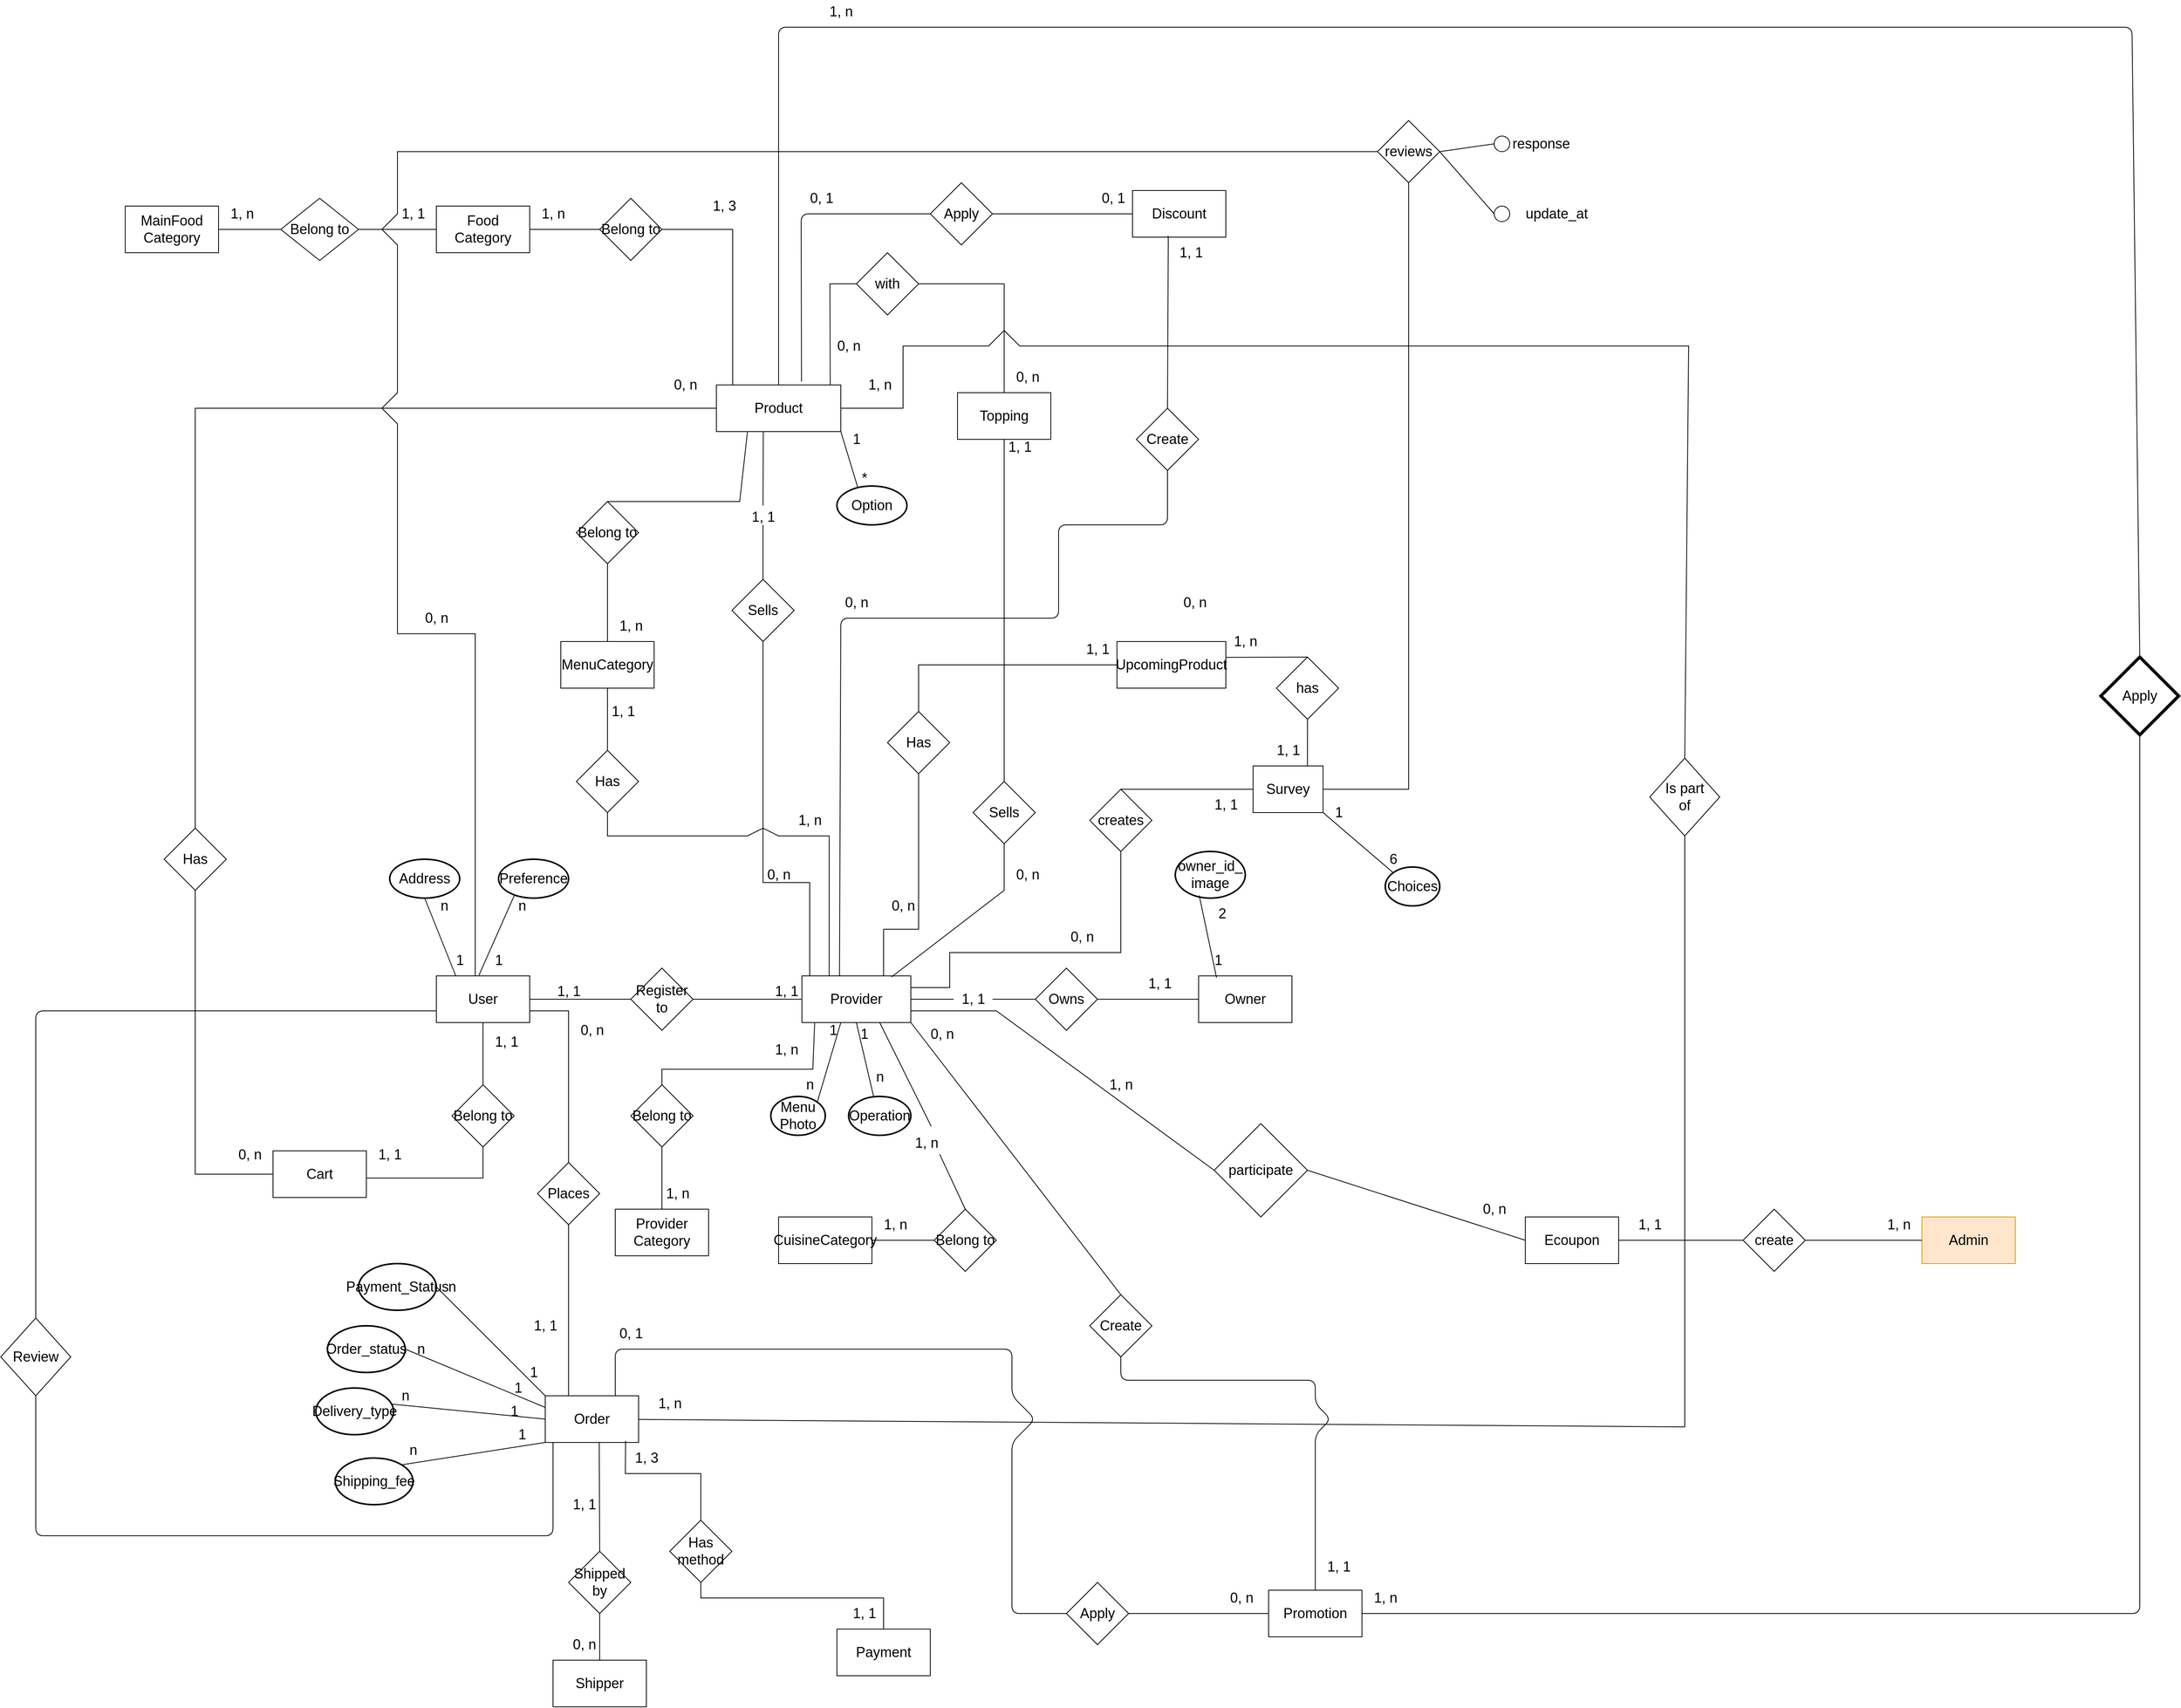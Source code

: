 <mxfile version="20.2.3" type="device"><diagram id="jg5zrBdc4ytuiQdHa0Vl" name="Page-1"><mxGraphModel dx="3084" dy="2617" grid="1" gridSize="10" guides="1" tooltips="1" connect="1" arrows="1" fold="1" page="1" pageScale="1" pageWidth="850" pageHeight="1100" math="0" shadow="0"><root><mxCell id="0"/><mxCell id="1" parent="0"/><mxCell id="Zda5sfLvbGKZnJue5ed5-1" value="User" style="rounded=0;whiteSpace=wrap;html=1;strokeWidth=1;fontSize=18;" parent="1" vertex="1"><mxGeometry x="190" y="620" width="120" height="60" as="geometry"/></mxCell><mxCell id="Ub3vcusVZBvV6K314HRb-11" value="Address" style="ellipse;whiteSpace=wrap;html=1;strokeWidth=2;fontSize=18;" parent="1" vertex="1"><mxGeometry x="130" y="470" width="90" height="50" as="geometry"/></mxCell><mxCell id="Ub3vcusVZBvV6K314HRb-12" value="" style="endArrow=none;html=1;rounded=0;entryX=0.5;entryY=1;entryDx=0;entryDy=0;fontSize=18;" parent="1" target="Ub3vcusVZBvV6K314HRb-11" edge="1"><mxGeometry width="50" height="50" relative="1" as="geometry"><mxPoint x="215" y="620" as="sourcePoint"/><mxPoint x="220" y="520" as="targetPoint"/></mxGeometry></mxCell><mxCell id="Ub3vcusVZBvV6K314HRb-13" value="n" style="text;html=1;align=center;verticalAlign=middle;resizable=0;points=[];autosize=1;strokeColor=none;fillColor=none;fontSize=18;" parent="1" vertex="1"><mxGeometry x="185" y="515" width="30" height="30" as="geometry"/></mxCell><mxCell id="Ub3vcusVZBvV6K314HRb-14" value="1" style="text;html=1;align=center;verticalAlign=middle;resizable=0;points=[];autosize=1;strokeColor=none;fillColor=none;fontSize=18;" parent="1" vertex="1"><mxGeometry x="205" y="585" width="30" height="30" as="geometry"/></mxCell><mxCell id="Ub3vcusVZBvV6K314HRb-15" value="Register&lt;br style=&quot;font-size: 18px;&quot;&gt;to" style="rhombus;whiteSpace=wrap;html=1;fontSize=18;" parent="1" vertex="1"><mxGeometry x="440" y="610" width="80" height="80" as="geometry"/></mxCell><mxCell id="Ub3vcusVZBvV6K314HRb-16" value="" style="endArrow=none;html=1;rounded=0;exitX=1;exitY=0.5;exitDx=0;exitDy=0;entryX=0;entryY=0.5;entryDx=0;entryDy=0;fontSize=18;" parent="1" source="Zda5sfLvbGKZnJue5ed5-1" target="Ub3vcusVZBvV6K314HRb-15" edge="1"><mxGeometry width="50" height="50" relative="1" as="geometry"><mxPoint x="350" y="670" as="sourcePoint"/><mxPoint x="400" y="620" as="targetPoint"/></mxGeometry></mxCell><mxCell id="Ub3vcusVZBvV6K314HRb-17" value="" style="endArrow=none;html=1;rounded=0;entryX=1;entryY=0.5;entryDx=0;entryDy=0;fontSize=18;" parent="1" target="Ub3vcusVZBvV6K314HRb-15" edge="1"><mxGeometry width="50" height="50" relative="1" as="geometry"><mxPoint x="660" y="650" as="sourcePoint"/><mxPoint x="520" y="640" as="targetPoint"/></mxGeometry></mxCell><mxCell id="Ub3vcusVZBvV6K314HRb-32" value="Provider" style="rounded=0;whiteSpace=wrap;html=1;fontSize=18;" parent="1" vertex="1"><mxGeometry x="660" y="620" width="140" height="60" as="geometry"/></mxCell><mxCell id="Ub3vcusVZBvV6K314HRb-53" value="" style="endArrow=none;html=1;rounded=0;entryX=0.5;entryY=1;entryDx=0;entryDy=0;exitX=0.41;exitY=0.06;exitDx=0;exitDy=0;exitPerimeter=0;fontSize=18;" parent="1" source="Ub3vcusVZBvV6K314HRb-58" target="Ub3vcusVZBvV6K314HRb-32" edge="1"><mxGeometry width="50" height="50" relative="1" as="geometry"><mxPoint x="720" y="770" as="sourcePoint"/><mxPoint x="730" y="790" as="targetPoint"/></mxGeometry></mxCell><mxCell id="Ub3vcusVZBvV6K314HRb-55" value="1, 1" style="text;html=1;align=center;verticalAlign=middle;resizable=0;points=[];autosize=1;strokeColor=none;fillColor=none;fontSize=18;" parent="1" vertex="1"><mxGeometry x="335" y="625" width="50" height="30" as="geometry"/></mxCell><mxCell id="Ub3vcusVZBvV6K314HRb-56" value="1, 1" style="text;html=1;align=center;verticalAlign=middle;resizable=0;points=[];autosize=1;strokeColor=none;fillColor=none;fontSize=18;" parent="1" vertex="1"><mxGeometry x="615" y="625" width="50" height="30" as="geometry"/></mxCell><mxCell id="Ub3vcusVZBvV6K314HRb-57" value="1" style="text;html=1;align=center;verticalAlign=middle;resizable=0;points=[];autosize=1;strokeColor=none;fillColor=none;fontSize=18;" parent="1" vertex="1"><mxGeometry x="725" y="680" width="30" height="30" as="geometry"/></mxCell><mxCell id="Ub3vcusVZBvV6K314HRb-58" value="Operation" style="ellipse;whiteSpace=wrap;html=1;strokeWidth=2;fontSize=18;" parent="1" vertex="1"><mxGeometry x="720" y="775" width="80" height="50" as="geometry"/></mxCell><mxCell id="Ub3vcusVZBvV6K314HRb-59" value="n" style="text;html=1;align=center;verticalAlign=middle;resizable=0;points=[];autosize=1;strokeColor=none;fillColor=none;fontSize=18;" parent="1" vertex="1"><mxGeometry x="745" y="735" width="30" height="30" as="geometry"/></mxCell><mxCell id="Ub3vcusVZBvV6K314HRb-60" value="" style="endArrow=none;html=1;rounded=0;entryX=0.5;entryY=1;entryDx=0;entryDy=0;fontSize=18;" parent="1" target="Ub3vcusVZBvV6K314HRb-61" edge="1"><mxGeometry width="50" height="50" relative="1" as="geometry"><mxPoint x="670" y="620" as="sourcePoint"/><mxPoint x="720" y="480" as="targetPoint"/><Array as="points"><mxPoint x="670" y="500"/><mxPoint x="610" y="500"/></Array></mxGeometry></mxCell><mxCell id="Ub3vcusVZBvV6K314HRb-61" value="Sells" style="rhombus;whiteSpace=wrap;html=1;fontSize=18;" parent="1" vertex="1"><mxGeometry x="570" y="110" width="80" height="80" as="geometry"/></mxCell><mxCell id="Ub3vcusVZBvV6K314HRb-62" value="" style="endArrow=none;html=1;rounded=0;exitX=0.5;exitY=0;exitDx=0;exitDy=0;entryX=0.377;entryY=0.958;entryDx=0;entryDy=0;entryPerimeter=0;startArrow=none;fontSize=18;" parent="1" source="gFeOXysrBswiYkjsPFKs-43" target="Ub3vcusVZBvV6K314HRb-63" edge="1"><mxGeometry width="50" height="50" relative="1" as="geometry"><mxPoint x="630" y="270" as="sourcePoint"/><mxPoint x="600" y="150" as="targetPoint"/></mxGeometry></mxCell><mxCell id="Ub3vcusVZBvV6K314HRb-63" value="Product" style="rounded=0;whiteSpace=wrap;html=1;fontSize=18;" parent="1" vertex="1"><mxGeometry x="550" y="-140" width="160" height="60" as="geometry"/></mxCell><mxCell id="Ub3vcusVZBvV6K314HRb-64" value="" style="endArrow=none;html=1;rounded=0;entryX=0.5;entryY=1;entryDx=0;entryDy=0;exitX=0.823;exitY=0.023;exitDx=0;exitDy=0;exitPerimeter=0;fontSize=18;" parent="1" source="Ub3vcusVZBvV6K314HRb-32" target="Ub3vcusVZBvV6K314HRb-65" edge="1"><mxGeometry width="50" height="50" relative="1" as="geometry"><mxPoint x="740" y="620" as="sourcePoint"/><mxPoint x="915" y="480" as="targetPoint"/><Array as="points"><mxPoint x="920" y="510"/></Array></mxGeometry></mxCell><mxCell id="Ub3vcusVZBvV6K314HRb-65" value="Sells" style="rhombus;whiteSpace=wrap;html=1;fontSize=18;" parent="1" vertex="1"><mxGeometry x="880" y="370" width="80" height="80" as="geometry"/></mxCell><mxCell id="Ub3vcusVZBvV6K314HRb-66" value="" style="endArrow=none;html=1;rounded=0;exitX=0.5;exitY=0;exitDx=0;exitDy=0;entryX=0.5;entryY=1;entryDx=0;entryDy=0;fontSize=18;" parent="1" source="Ub3vcusVZBvV6K314HRb-65" target="Ub3vcusVZBvV6K314HRb-67" edge="1"><mxGeometry width="50" height="50" relative="1" as="geometry"><mxPoint x="860" y="270" as="sourcePoint"/><mxPoint x="950" y="100" as="targetPoint"/></mxGeometry></mxCell><mxCell id="Ub3vcusVZBvV6K314HRb-67" value="Topping" style="rounded=0;whiteSpace=wrap;html=1;fontSize=18;" parent="1" vertex="1"><mxGeometry x="860" y="-130" width="120" height="60" as="geometry"/></mxCell><mxCell id="Ub3vcusVZBvV6K314HRb-68" value="" style="endArrow=none;html=1;rounded=0;entryX=0;entryY=0.5;entryDx=0;entryDy=0;exitX=0.915;exitY=0.008;exitDx=0;exitDy=0;exitPerimeter=0;fontSize=18;" parent="1" source="Ub3vcusVZBvV6K314HRb-63" target="Ub3vcusVZBvV6K314HRb-69" edge="1"><mxGeometry width="50" height="50" relative="1" as="geometry"><mxPoint x="610" y="-140" as="sourcePoint"/><mxPoint x="770" y="-300" as="targetPoint"/><Array as="points"><mxPoint x="696" y="-270"/></Array></mxGeometry></mxCell><mxCell id="Ub3vcusVZBvV6K314HRb-69" value="with" style="rhombus;whiteSpace=wrap;html=1;fontSize=18;" parent="1" vertex="1"><mxGeometry x="730" y="-310" width="80" height="80" as="geometry"/></mxCell><mxCell id="Ub3vcusVZBvV6K314HRb-70" value="" style="endArrow=none;html=1;rounded=0;entryX=1;entryY=0.5;entryDx=0;entryDy=0;fontSize=18;" parent="1" target="Ub3vcusVZBvV6K314HRb-69" edge="1"><mxGeometry width="50" height="50" relative="1" as="geometry"><mxPoint x="920" y="-130" as="sourcePoint"/><mxPoint x="760" y="-140" as="targetPoint"/><Array as="points"><mxPoint x="920" y="-270"/></Array></mxGeometry></mxCell><mxCell id="gFeOXysrBswiYkjsPFKs-2" value="Provider&lt;br style=&quot;font-size: 18px;&quot;&gt;Category" style="rounded=0;whiteSpace=wrap;html=1;fontSize=18;" parent="1" vertex="1"><mxGeometry x="420" y="920" width="120" height="60" as="geometry"/></mxCell><mxCell id="gFeOXysrBswiYkjsPFKs-3" value="Belong to" style="rhombus;whiteSpace=wrap;html=1;fontSize=18;" parent="1" vertex="1"><mxGeometry x="440" y="760" width="80" height="80" as="geometry"/></mxCell><mxCell id="gFeOXysrBswiYkjsPFKs-4" value="" style="endArrow=none;html=1;rounded=0;entryX=0.117;entryY=1.011;entryDx=0;entryDy=0;entryPerimeter=0;exitX=0.5;exitY=0;exitDx=0;exitDy=0;fontSize=18;" parent="1" source="gFeOXysrBswiYkjsPFKs-3" target="Ub3vcusVZBvV6K314HRb-32" edge="1"><mxGeometry width="50" height="50" relative="1" as="geometry"><mxPoint x="580" y="800" as="sourcePoint"/><mxPoint x="630" y="750" as="targetPoint"/><Array as="points"><mxPoint x="480" y="740"/><mxPoint x="674" y="740"/></Array></mxGeometry></mxCell><mxCell id="gFeOXysrBswiYkjsPFKs-5" value="" style="endArrow=none;html=1;rounded=0;exitX=0.5;exitY=0;exitDx=0;exitDy=0;entryX=0.5;entryY=1;entryDx=0;entryDy=0;fontSize=18;" parent="1" source="gFeOXysrBswiYkjsPFKs-2" target="gFeOXysrBswiYkjsPFKs-3" edge="1"><mxGeometry width="50" height="50" relative="1" as="geometry"><mxPoint x="580" y="800" as="sourcePoint"/><mxPoint x="630" y="750" as="targetPoint"/></mxGeometry></mxCell><mxCell id="gFeOXysrBswiYkjsPFKs-6" value="1, n" style="text;html=1;align=center;verticalAlign=middle;resizable=0;points=[];autosize=1;strokeColor=none;fillColor=none;fontSize=18;" parent="1" vertex="1"><mxGeometry x="615" y="700" width="50" height="30" as="geometry"/></mxCell><mxCell id="gFeOXysrBswiYkjsPFKs-7" value="1, n" style="text;html=1;align=center;verticalAlign=middle;resizable=0;points=[];autosize=1;strokeColor=none;fillColor=none;fontSize=18;" parent="1" vertex="1"><mxGeometry x="475" y="885" width="50" height="30" as="geometry"/></mxCell><mxCell id="gFeOXysrBswiYkjsPFKs-8" value="0, n" style="text;html=1;align=center;verticalAlign=middle;resizable=0;points=[];autosize=1;strokeColor=none;fillColor=none;fontSize=18;" parent="1" vertex="1"><mxGeometry x="605" y="475" width="50" height="30" as="geometry"/></mxCell><mxCell id="gFeOXysrBswiYkjsPFKs-9" value="0, n" style="text;html=1;align=center;verticalAlign=middle;resizable=0;points=[];autosize=1;strokeColor=none;fillColor=none;fontSize=18;" parent="1" vertex="1"><mxGeometry x="925" y="475" width="50" height="30" as="geometry"/></mxCell><mxCell id="gFeOXysrBswiYkjsPFKs-11" value="1, 1" style="text;html=1;align=center;verticalAlign=middle;resizable=0;points=[];autosize=1;strokeColor=none;fillColor=none;fontSize=18;" parent="1" vertex="1"><mxGeometry x="915" y="-75" width="50" height="30" as="geometry"/></mxCell><mxCell id="gFeOXysrBswiYkjsPFKs-13" value="0, n" style="text;html=1;align=center;verticalAlign=middle;resizable=0;points=[];autosize=1;strokeColor=none;fillColor=none;fontSize=18;" parent="1" vertex="1"><mxGeometry x="925" y="-165" width="50" height="30" as="geometry"/></mxCell><mxCell id="gFeOXysrBswiYkjsPFKs-15" value="CuisineCategory" style="rounded=0;whiteSpace=wrap;html=1;fontSize=18;" parent="1" vertex="1"><mxGeometry x="630" y="930" width="120" height="60" as="geometry"/></mxCell><mxCell id="gFeOXysrBswiYkjsPFKs-16" value="Belong to" style="rhombus;whiteSpace=wrap;html=1;fontSize=18;" parent="1" vertex="1"><mxGeometry x="830" y="920" width="80" height="80" as="geometry"/></mxCell><mxCell id="gFeOXysrBswiYkjsPFKs-18" value="" style="endArrow=none;html=1;rounded=0;exitX=1;exitY=0.5;exitDx=0;exitDy=0;entryX=0;entryY=0.5;entryDx=0;entryDy=0;fontSize=18;" parent="1" source="gFeOXysrBswiYkjsPFKs-15" target="gFeOXysrBswiYkjsPFKs-16" edge="1"><mxGeometry width="50" height="50" relative="1" as="geometry"><mxPoint x="830" y="910" as="sourcePoint"/><mxPoint x="880" y="860" as="targetPoint"/></mxGeometry></mxCell><mxCell id="gFeOXysrBswiYkjsPFKs-19" value="" style="endArrow=none;html=1;rounded=0;exitX=0.623;exitY=-0.22;exitDx=0;exitDy=0;startArrow=none;exitPerimeter=0;fontSize=18;" parent="1" source="gFeOXysrBswiYkjsPFKs-20" edge="1"><mxGeometry width="50" height="50" relative="1" as="geometry"><mxPoint x="830" y="910" as="sourcePoint"/><mxPoint x="760" y="680" as="targetPoint"/><Array as="points"/></mxGeometry></mxCell><mxCell id="gFeOXysrBswiYkjsPFKs-22" value="1, n" style="text;html=1;align=center;verticalAlign=middle;resizable=0;points=[];autosize=1;strokeColor=none;fillColor=none;fontSize=18;" parent="1" vertex="1"><mxGeometry x="755" y="925" width="50" height="30" as="geometry"/></mxCell><mxCell id="gFeOXysrBswiYkjsPFKs-23" value="Food&lt;br style=&quot;font-size: 18px;&quot;&gt;Category" style="rounded=0;whiteSpace=wrap;html=1;fontSize=18;" parent="1" vertex="1"><mxGeometry x="190" y="-370" width="120" height="60" as="geometry"/></mxCell><mxCell id="gFeOXysrBswiYkjsPFKs-24" value="Belong to" style="rhombus;whiteSpace=wrap;html=1;fontSize=18;" parent="1" vertex="1"><mxGeometry x="400" y="-380" width="80" height="80" as="geometry"/></mxCell><mxCell id="gFeOXysrBswiYkjsPFKs-25" value="" style="endArrow=none;html=1;rounded=0;entryX=1;entryY=0.5;entryDx=0;entryDy=0;fontSize=18;" parent="1" target="gFeOXysrBswiYkjsPFKs-24" edge="1"><mxGeometry width="50" height="50" relative="1" as="geometry"><mxPoint x="571" y="-140" as="sourcePoint"/><mxPoint x="490" y="-190" as="targetPoint"/><Array as="points"><mxPoint x="571" y="-340"/></Array></mxGeometry></mxCell><mxCell id="gFeOXysrBswiYkjsPFKs-26" value="" style="endArrow=none;html=1;rounded=0;exitX=1;exitY=0.5;exitDx=0;exitDy=0;entryX=0;entryY=0.5;entryDx=0;entryDy=0;fontSize=18;" parent="1" source="gFeOXysrBswiYkjsPFKs-23" target="gFeOXysrBswiYkjsPFKs-24" edge="1"><mxGeometry width="50" height="50" relative="1" as="geometry"><mxPoint x="440" y="-140" as="sourcePoint"/><mxPoint x="490" y="-190" as="targetPoint"/></mxGeometry></mxCell><mxCell id="gFeOXysrBswiYkjsPFKs-27" value="1, n" style="text;html=1;align=center;verticalAlign=middle;resizable=0;points=[];autosize=1;strokeColor=none;fillColor=none;fontSize=18;" parent="1" vertex="1"><mxGeometry x="315" y="-375" width="50" height="30" as="geometry"/></mxCell><mxCell id="gFeOXysrBswiYkjsPFKs-29" value="1, 3" style="text;html=1;align=center;verticalAlign=middle;resizable=0;points=[];autosize=1;strokeColor=none;fillColor=none;fontSize=18;" parent="1" vertex="1"><mxGeometry x="535" y="-385" width="50" height="30" as="geometry"/></mxCell><mxCell id="gFeOXysrBswiYkjsPFKs-31" value="MainFood&lt;br style=&quot;font-size: 18px;&quot;&gt;Category" style="rounded=0;whiteSpace=wrap;html=1;fontSize=18;" parent="1" vertex="1"><mxGeometry x="-210" y="-370" width="120" height="60" as="geometry"/></mxCell><mxCell id="gFeOXysrBswiYkjsPFKs-32" value="Belong to" style="rhombus;whiteSpace=wrap;html=1;fontSize=18;" parent="1" vertex="1"><mxGeometry x="-10" y="-380" width="100" height="80" as="geometry"/></mxCell><mxCell id="gFeOXysrBswiYkjsPFKs-33" value="" style="endArrow=none;html=1;rounded=0;exitX=1;exitY=0.5;exitDx=0;exitDy=0;entryX=0;entryY=0.5;entryDx=0;entryDy=0;fontSize=18;" parent="1" source="gFeOXysrBswiYkjsPFKs-32" target="gFeOXysrBswiYkjsPFKs-23" edge="1"><mxGeometry width="50" height="50" relative="1" as="geometry"><mxPoint x="340" y="-250" as="sourcePoint"/><mxPoint x="390" y="-300" as="targetPoint"/></mxGeometry></mxCell><mxCell id="gFeOXysrBswiYkjsPFKs-34" value="" style="endArrow=none;html=1;rounded=0;entryX=0;entryY=0.5;entryDx=0;entryDy=0;fontSize=18;" parent="1" target="gFeOXysrBswiYkjsPFKs-32" edge="1"><mxGeometry width="50" height="50" relative="1" as="geometry"><mxPoint x="-90" y="-340" as="sourcePoint"/><mxPoint x="120" y="-290" as="targetPoint"/></mxGeometry></mxCell><mxCell id="gFeOXysrBswiYkjsPFKs-35" value="1, n" style="text;html=1;align=center;verticalAlign=middle;resizable=0;points=[];autosize=1;strokeColor=none;fillColor=none;fontSize=18;" parent="1" vertex="1"><mxGeometry x="-85" y="-375" width="50" height="30" as="geometry"/></mxCell><mxCell id="gFeOXysrBswiYkjsPFKs-36" value="1, 1" style="text;html=1;align=center;verticalAlign=middle;resizable=0;points=[];autosize=1;strokeColor=none;fillColor=none;fontSize=18;" parent="1" vertex="1"><mxGeometry x="135" y="-375" width="50" height="30" as="geometry"/></mxCell><mxCell id="gFeOXysrBswiYkjsPFKs-37" value="MenuCategory" style="rounded=0;whiteSpace=wrap;html=1;fontSize=18;" parent="1" vertex="1"><mxGeometry x="350" y="190" width="120" height="60" as="geometry"/></mxCell><mxCell id="gFeOXysrBswiYkjsPFKs-38" value="Belong to" style="rhombus;whiteSpace=wrap;html=1;fontSize=18;" parent="1" vertex="1"><mxGeometry x="370" y="10" width="80" height="80" as="geometry"/></mxCell><mxCell id="gFeOXysrBswiYkjsPFKs-39" value="" style="endArrow=none;html=1;rounded=0;entryX=0.5;entryY=1;entryDx=0;entryDy=0;exitX=0.5;exitY=0;exitDx=0;exitDy=0;fontSize=18;" parent="1" source="gFeOXysrBswiYkjsPFKs-37" target="gFeOXysrBswiYkjsPFKs-38" edge="1"><mxGeometry width="50" height="50" relative="1" as="geometry"><mxPoint x="440" y="190" as="sourcePoint"/><mxPoint x="440" y="180" as="targetPoint"/></mxGeometry></mxCell><mxCell id="gFeOXysrBswiYkjsPFKs-40" value="1, n" style="text;html=1;align=center;verticalAlign=middle;resizable=0;points=[];autosize=1;strokeColor=none;fillColor=none;fontSize=18;" parent="1" vertex="1"><mxGeometry x="415" y="155" width="50" height="30" as="geometry"/></mxCell><mxCell id="gFeOXysrBswiYkjsPFKs-42" value="" style="endArrow=none;html=1;rounded=0;entryX=0.25;entryY=1;entryDx=0;entryDy=0;exitX=0.5;exitY=0;exitDx=0;exitDy=0;fontSize=18;" parent="1" source="gFeOXysrBswiYkjsPFKs-38" target="Ub3vcusVZBvV6K314HRb-63" edge="1"><mxGeometry width="50" height="50" relative="1" as="geometry"><mxPoint x="610" y="180" as="sourcePoint"/><mxPoint x="660" y="130" as="targetPoint"/><Array as="points"><mxPoint x="580" y="10"/></Array></mxGeometry></mxCell><mxCell id="gFeOXysrBswiYkjsPFKs-45" value="" style="endArrow=none;html=1;rounded=0;entryX=0.5;entryY=1;entryDx=0;entryDy=0;startArrow=none;exitX=0.25;exitY=0;exitDx=0;exitDy=0;fontSize=18;" parent="1" source="Ub3vcusVZBvV6K314HRb-32" target="gFeOXysrBswiYkjsPFKs-46" edge="1"><mxGeometry width="50" height="50" relative="1" as="geometry"><mxPoint x="730" y="620" as="sourcePoint"/><mxPoint x="650" y="490" as="targetPoint"/><Array as="points"><mxPoint x="695" y="440"/><mxPoint x="630" y="440"/><mxPoint x="610" y="430"/><mxPoint x="590" y="440"/><mxPoint x="410" y="440"/></Array></mxGeometry></mxCell><mxCell id="gFeOXysrBswiYkjsPFKs-46" value="Has" style="rhombus;whiteSpace=wrap;html=1;fontSize=18;" parent="1" vertex="1"><mxGeometry x="370" y="330" width="80" height="80" as="geometry"/></mxCell><mxCell id="gFeOXysrBswiYkjsPFKs-47" value="" style="endArrow=none;html=1;rounded=0;exitX=0.5;exitY=0;exitDx=0;exitDy=0;entryX=0.5;entryY=1;entryDx=0;entryDy=0;fontSize=18;" parent="1" source="gFeOXysrBswiYkjsPFKs-46" target="gFeOXysrBswiYkjsPFKs-37" edge="1"><mxGeometry width="50" height="50" relative="1" as="geometry"><mxPoint x="540" y="490" as="sourcePoint"/><mxPoint x="590" y="440" as="targetPoint"/></mxGeometry></mxCell><mxCell id="gFeOXysrBswiYkjsPFKs-51" value="1, 1" style="text;html=1;align=center;verticalAlign=middle;resizable=0;points=[];autosize=1;strokeColor=none;fillColor=none;fontSize=18;" parent="1" vertex="1"><mxGeometry x="405" y="265" width="50" height="30" as="geometry"/></mxCell><mxCell id="uXEL_1TNk8qjuxCTTl9H-1" value="Preference" style="ellipse;whiteSpace=wrap;html=1;strokeWidth=2;fontSize=18;" parent="1" vertex="1"><mxGeometry x="270" y="470" width="90" height="50" as="geometry"/></mxCell><mxCell id="uXEL_1TNk8qjuxCTTl9H-2" value="" style="endArrow=none;html=1;rounded=0;entryX=0.227;entryY=0.921;entryDx=0;entryDy=0;entryPerimeter=0;exitX=0.456;exitY=-0.012;exitDx=0;exitDy=0;exitPerimeter=0;fontSize=18;" parent="1" source="Zda5sfLvbGKZnJue5ed5-1" target="uXEL_1TNk8qjuxCTTl9H-1" edge="1"><mxGeometry width="50" height="50" relative="1" as="geometry"><mxPoint x="225" y="630" as="sourcePoint"/><mxPoint x="185" y="530" as="targetPoint"/></mxGeometry></mxCell><mxCell id="uXEL_1TNk8qjuxCTTl9H-3" value="1" style="text;html=1;align=center;verticalAlign=middle;resizable=0;points=[];autosize=1;strokeColor=none;fillColor=none;fontSize=18;" parent="1" vertex="1"><mxGeometry x="255" y="585" width="30" height="30" as="geometry"/></mxCell><mxCell id="uXEL_1TNk8qjuxCTTl9H-4" value="n" style="text;html=1;align=center;verticalAlign=middle;resizable=0;points=[];autosize=1;strokeColor=none;fillColor=none;fontSize=18;" parent="1" vertex="1"><mxGeometry x="285" y="515" width="30" height="30" as="geometry"/></mxCell><mxCell id="4B86O56b5NdGDllS1gcS-1" value="Menu&lt;br style=&quot;font-size: 18px;&quot;&gt;Photo" style="ellipse;whiteSpace=wrap;html=1;strokeWidth=2;fontSize=18;" parent="1" vertex="1"><mxGeometry x="620" y="775" width="70" height="50" as="geometry"/></mxCell><mxCell id="4B86O56b5NdGDllS1gcS-2" value="" style="endArrow=none;html=1;rounded=0;exitX=1;exitY=0;exitDx=0;exitDy=0;fontSize=18;" parent="1" source="4B86O56b5NdGDllS1gcS-1" edge="1"><mxGeometry width="50" height="50" relative="1" as="geometry"><mxPoint x="750" y="740" as="sourcePoint"/><mxPoint x="710" y="680" as="targetPoint"/></mxGeometry></mxCell><mxCell id="4B86O56b5NdGDllS1gcS-3" value="1" style="text;html=1;align=center;verticalAlign=middle;resizable=0;points=[];autosize=1;strokeColor=none;fillColor=none;fontSize=18;" parent="1" vertex="1"><mxGeometry x="685" y="675" width="30" height="30" as="geometry"/></mxCell><mxCell id="4B86O56b5NdGDllS1gcS-4" value="n" style="text;html=1;align=center;verticalAlign=middle;resizable=0;points=[];autosize=1;strokeColor=none;fillColor=none;fontSize=18;" parent="1" vertex="1"><mxGeometry x="655" y="745" width="30" height="30" as="geometry"/></mxCell><mxCell id="4B86O56b5NdGDllS1gcS-5" value="Owner" style="rounded=0;whiteSpace=wrap;html=1;fontSize=18;" parent="1" vertex="1"><mxGeometry x="1170" y="620" width="120" height="60" as="geometry"/></mxCell><mxCell id="4B86O56b5NdGDllS1gcS-6" value="Owns" style="rhombus;whiteSpace=wrap;html=1;fontSize=18;" parent="1" vertex="1"><mxGeometry x="960" y="610" width="80" height="80" as="geometry"/></mxCell><mxCell id="4B86O56b5NdGDllS1gcS-8" value="" style="endArrow=none;html=1;rounded=0;exitX=1;exitY=0.5;exitDx=0;exitDy=0;entryX=0;entryY=0.5;entryDx=0;entryDy=0;startArrow=none;fontSize=18;" parent="1" source="4B86O56b5NdGDllS1gcS-9" target="4B86O56b5NdGDllS1gcS-6" edge="1"><mxGeometry width="50" height="50" relative="1" as="geometry"><mxPoint x="820" y="770" as="sourcePoint"/><mxPoint x="870" y="720" as="targetPoint"/></mxGeometry></mxCell><mxCell id="4B86O56b5NdGDllS1gcS-10" value="" style="endArrow=none;html=1;rounded=0;entryX=0;entryY=0.5;entryDx=0;entryDy=0;exitX=1;exitY=0.5;exitDx=0;exitDy=0;fontSize=18;" parent="1" source="4B86O56b5NdGDllS1gcS-6" target="4B86O56b5NdGDllS1gcS-5" edge="1"><mxGeometry width="50" height="50" relative="1" as="geometry"><mxPoint x="820" y="770" as="sourcePoint"/><mxPoint x="870" y="720" as="targetPoint"/></mxGeometry></mxCell><mxCell id="4B86O56b5NdGDllS1gcS-11" value="1, 1" style="text;html=1;align=center;verticalAlign=middle;resizable=0;points=[];autosize=1;strokeColor=none;fillColor=none;fontSize=18;" parent="1" vertex="1"><mxGeometry x="1095" y="615" width="50" height="30" as="geometry"/></mxCell><mxCell id="4B86O56b5NdGDllS1gcS-12" value="owner_id_&lt;br style=&quot;font-size: 18px;&quot;&gt;image" style="ellipse;whiteSpace=wrap;html=1;strokeWidth=2;fontSize=18;" parent="1" vertex="1"><mxGeometry x="1140" y="460" width="90" height="60" as="geometry"/></mxCell><mxCell id="4B86O56b5NdGDllS1gcS-13" value="" style="endArrow=none;html=1;rounded=0;exitX=0.192;exitY=0.037;exitDx=0;exitDy=0;exitPerimeter=0;entryX=0.342;entryY=0.941;entryDx=0;entryDy=0;entryPerimeter=0;fontSize=18;" parent="1" source="4B86O56b5NdGDllS1gcS-5" target="4B86O56b5NdGDllS1gcS-12" edge="1"><mxGeometry width="50" height="50" relative="1" as="geometry"><mxPoint x="1100" y="530" as="sourcePoint"/><mxPoint x="1150" y="480" as="targetPoint"/></mxGeometry></mxCell><mxCell id="4B86O56b5NdGDllS1gcS-14" value="1" style="text;html=1;align=center;verticalAlign=middle;resizable=0;points=[];autosize=1;strokeColor=none;fillColor=none;fontSize=18;" parent="1" vertex="1"><mxGeometry x="1180" y="585" width="30" height="30" as="geometry"/></mxCell><mxCell id="4B86O56b5NdGDllS1gcS-15" value="2" style="text;html=1;align=center;verticalAlign=middle;resizable=0;points=[];autosize=1;strokeColor=none;fillColor=none;fontSize=18;" parent="1" vertex="1"><mxGeometry x="1185" y="525" width="30" height="30" as="geometry"/></mxCell><mxCell id="gp9tYE68xKmM5Rfvg2GV-1" value="Cart" style="rounded=0;whiteSpace=wrap;html=1;strokeWidth=1;fontSize=18;" parent="1" vertex="1"><mxGeometry x="-20" y="845" width="120" height="60" as="geometry"/></mxCell><mxCell id="gp9tYE68xKmM5Rfvg2GV-2" value="" style="endArrow=none;html=1;rounded=0;entryX=0.5;entryY=1;entryDx=0;entryDy=0;fontSize=18;" parent="1" target="Zda5sfLvbGKZnJue5ed5-1" edge="1"><mxGeometry width="50" height="50" relative="1" as="geometry"><mxPoint x="250" y="760" as="sourcePoint"/><mxPoint x="290" y="780" as="targetPoint"/></mxGeometry></mxCell><mxCell id="gp9tYE68xKmM5Rfvg2GV-3" value="Belong to" style="rhombus;whiteSpace=wrap;html=1;direction=south;fontSize=18;" parent="1" vertex="1"><mxGeometry x="210" y="760" width="80" height="80" as="geometry"/></mxCell><mxCell id="gp9tYE68xKmM5Rfvg2GV-4" value="" style="endArrow=none;html=1;rounded=0;entryX=1;entryY=0.5;entryDx=0;entryDy=0;fontSize=18;" parent="1" target="gp9tYE68xKmM5Rfvg2GV-3" edge="1"><mxGeometry width="50" height="50" relative="1" as="geometry"><mxPoint x="100" y="880" as="sourcePoint"/><mxPoint x="290" y="780" as="targetPoint"/><Array as="points"><mxPoint x="250" y="880"/></Array></mxGeometry></mxCell><mxCell id="gp9tYE68xKmM5Rfvg2GV-5" value="1, 1" style="text;html=1;align=center;verticalAlign=middle;resizable=0;points=[];autosize=1;strokeColor=none;fillColor=none;fontSize=18;" parent="1" vertex="1"><mxGeometry x="255" y="690" width="50" height="30" as="geometry"/></mxCell><mxCell id="gp9tYE68xKmM5Rfvg2GV-8" value="Has" style="rhombus;whiteSpace=wrap;html=1;direction=south;fontSize=18;" parent="1" vertex="1"><mxGeometry x="-160" y="430" width="80" height="80" as="geometry"/></mxCell><mxCell id="gp9tYE68xKmM5Rfvg2GV-9" value="" style="endArrow=none;html=1;rounded=0;exitX=0;exitY=0.5;exitDx=0;exitDy=0;entryX=1;entryY=0.5;entryDx=0;entryDy=0;fontSize=18;" parent="1" source="gp9tYE68xKmM5Rfvg2GV-1" target="gp9tYE68xKmM5Rfvg2GV-8" edge="1"><mxGeometry width="50" height="50" relative="1" as="geometry"><mxPoint x="-20" y="870" as="sourcePoint"/><mxPoint x="540" y="110" as="targetPoint"/><Array as="points"><mxPoint x="-120" y="875"/></Array></mxGeometry></mxCell><mxCell id="gp9tYE68xKmM5Rfvg2GV-11" value="" style="endArrow=none;html=1;rounded=0;exitX=0;exitY=0.5;exitDx=0;exitDy=0;entryX=0;entryY=0.5;entryDx=0;entryDy=0;fontSize=18;" parent="1" source="gp9tYE68xKmM5Rfvg2GV-8" target="Ub3vcusVZBvV6K314HRb-63" edge="1"><mxGeometry width="50" height="50" relative="1" as="geometry"><mxPoint x="-120" y="430" as="sourcePoint"/><mxPoint x="470" y="-110" as="targetPoint"/><Array as="points"><mxPoint x="-120" y="-110"/></Array></mxGeometry></mxCell><mxCell id="1TRQTy-Gg5dfMQEveggF-2" value="0, n" style="text;html=1;align=center;verticalAlign=middle;resizable=0;points=[];autosize=1;strokeColor=none;fillColor=none;fontSize=18;" parent="1" vertex="1"><mxGeometry x="-75" y="835" width="50" height="30" as="geometry"/></mxCell><mxCell id="1TRQTy-Gg5dfMQEveggF-4" value="0, n" style="text;html=1;align=center;verticalAlign=middle;resizable=0;points=[];autosize=1;strokeColor=none;fillColor=none;fontSize=18;" parent="1" vertex="1"><mxGeometry x="485" y="-155" width="50" height="30" as="geometry"/></mxCell><mxCell id="1TRQTy-Gg5dfMQEveggF-5" value="1, 1" style="text;html=1;align=center;verticalAlign=middle;resizable=0;points=[];autosize=1;strokeColor=none;fillColor=none;fontSize=18;" parent="1" vertex="1"><mxGeometry x="105" y="835" width="50" height="30" as="geometry"/></mxCell><mxCell id="1TRQTy-Gg5dfMQEveggF-6" value="Order" style="rounded=0;whiteSpace=wrap;html=1;strokeWidth=1;fontSize=18;" parent="1" vertex="1"><mxGeometry x="330" y="1160" width="120" height="60" as="geometry"/></mxCell><mxCell id="1TRQTy-Gg5dfMQEveggF-7" value="" style="endArrow=none;html=1;rounded=0;entryX=1;entryY=0.5;entryDx=0;entryDy=0;fontSize=18;" parent="1" target="1TRQTy-Gg5dfMQEveggF-8" edge="1"><mxGeometry width="50" height="50" relative="1" as="geometry"><mxPoint x="360" y="1160" as="sourcePoint"/><mxPoint x="380" y="960" as="targetPoint"/></mxGeometry></mxCell><mxCell id="1TRQTy-Gg5dfMQEveggF-8" value="Places" style="rhombus;whiteSpace=wrap;html=1;direction=south;fontSize=18;" parent="1" vertex="1"><mxGeometry x="320" y="860" width="80" height="80" as="geometry"/></mxCell><mxCell id="1TRQTy-Gg5dfMQEveggF-9" value="" style="endArrow=none;html=1;rounded=0;exitX=0;exitY=0.5;exitDx=0;exitDy=0;entryX=1;entryY=0.75;entryDx=0;entryDy=0;fontSize=18;" parent="1" source="1TRQTy-Gg5dfMQEveggF-8" target="Zda5sfLvbGKZnJue5ed5-1" edge="1"><mxGeometry width="50" height="50" relative="1" as="geometry"><mxPoint x="330" y="1010" as="sourcePoint"/><mxPoint x="340" y="680" as="targetPoint"/><Array as="points"><mxPoint x="360" y="665"/></Array></mxGeometry></mxCell><mxCell id="1TRQTy-Gg5dfMQEveggF-10" value="0, n" style="text;html=1;align=center;verticalAlign=middle;resizable=0;points=[];autosize=1;strokeColor=none;fillColor=none;fontSize=18;" parent="1" vertex="1"><mxGeometry x="365" y="675" width="50" height="30" as="geometry"/></mxCell><mxCell id="1TRQTy-Gg5dfMQEveggF-11" value="1, 1" style="text;html=1;align=center;verticalAlign=middle;resizable=0;points=[];autosize=1;strokeColor=none;fillColor=none;fontSize=18;" parent="1" vertex="1"><mxGeometry x="305" y="1055" width="50" height="30" as="geometry"/></mxCell><mxCell id="1TRQTy-Gg5dfMQEveggF-12" value="" style="endArrow=none;html=1;rounded=0;entryX=1;entryY=0.5;entryDx=0;entryDy=0;exitX=0.5;exitY=0;exitDx=0;exitDy=0;fontSize=18;" parent="1" source="1TRQTy-Gg5dfMQEveggF-27" target="Ub3vcusVZBvV6K314HRb-63" edge="1"><mxGeometry width="50" height="50" relative="1" as="geometry"><mxPoint x="1435" y="90" as="sourcePoint"/><mxPoint x="850" y="940" as="targetPoint"/><Array as="points"><mxPoint x="1800" y="-190"/><mxPoint x="940" y="-190"/><mxPoint x="920" y="-210"/><mxPoint x="900" y="-190"/><mxPoint x="790" y="-190"/><mxPoint x="790" y="-110"/></Array></mxGeometry></mxCell><mxCell id="1TRQTy-Gg5dfMQEveggF-13" value="1, n" style="text;html=1;align=center;verticalAlign=middle;resizable=0;points=[];autosize=1;strokeColor=none;fillColor=none;fontSize=18;" parent="1" vertex="1"><mxGeometry x="735" y="-155" width="50" height="30" as="geometry"/></mxCell><mxCell id="1TRQTy-Gg5dfMQEveggF-14" value="1, n" style="text;html=1;align=center;verticalAlign=middle;resizable=0;points=[];autosize=1;strokeColor=none;fillColor=none;fontSize=18;" parent="1" vertex="1"><mxGeometry x="465" y="1155" width="50" height="30" as="geometry"/></mxCell><mxCell id="1TRQTy-Gg5dfMQEveggF-15" value="Payment" style="rounded=0;whiteSpace=wrap;html=1;strokeWidth=1;fontSize=18;" parent="1" vertex="1"><mxGeometry x="705" y="1460" width="120" height="60" as="geometry"/></mxCell><mxCell id="1TRQTy-Gg5dfMQEveggF-16" value="Has&lt;br style=&quot;font-size: 18px;&quot;&gt;method" style="rhombus;whiteSpace=wrap;html=1;fontSize=18;" parent="1" vertex="1"><mxGeometry x="490" y="1320" width="80" height="80" as="geometry"/></mxCell><mxCell id="1TRQTy-Gg5dfMQEveggF-17" value="" style="endArrow=none;html=1;rounded=0;entryX=0.861;entryY=0.967;entryDx=0;entryDy=0;exitX=0.5;exitY=0;exitDx=0;exitDy=0;entryPerimeter=0;fontSize=18;" parent="1" source="1TRQTy-Gg5dfMQEveggF-16" target="1TRQTy-Gg5dfMQEveggF-6" edge="1"><mxGeometry width="50" height="50" relative="1" as="geometry"><mxPoint x="490" y="1290" as="sourcePoint"/><mxPoint x="540" y="1240" as="targetPoint"/><Array as="points"><mxPoint x="530" y="1260"/><mxPoint x="433" y="1260"/></Array></mxGeometry></mxCell><mxCell id="1TRQTy-Gg5dfMQEveggF-18" value="" style="endArrow=none;html=1;rounded=0;exitX=0.5;exitY=0;exitDx=0;exitDy=0;entryX=0.5;entryY=1;entryDx=0;entryDy=0;fontSize=18;" parent="1" source="1TRQTy-Gg5dfMQEveggF-15" target="1TRQTy-Gg5dfMQEveggF-16" edge="1"><mxGeometry width="50" height="50" relative="1" as="geometry"><mxPoint x="490" y="1290" as="sourcePoint"/><mxPoint x="390" y="1390" as="targetPoint"/><Array as="points"><mxPoint x="765" y="1420"/><mxPoint x="530" y="1420"/></Array></mxGeometry></mxCell><mxCell id="1TRQTy-Gg5dfMQEveggF-19" value="1, 3" style="text;html=1;align=center;verticalAlign=middle;resizable=0;points=[];autosize=1;strokeColor=none;fillColor=none;fontSize=18;" parent="1" vertex="1"><mxGeometry x="435" y="1225" width="50" height="30" as="geometry"/></mxCell><mxCell id="1TRQTy-Gg5dfMQEveggF-20" value="1, 1" style="text;html=1;align=center;verticalAlign=middle;resizable=0;points=[];autosize=1;strokeColor=none;fillColor=none;fontSize=18;" parent="1" vertex="1"><mxGeometry x="715" y="1425" width="50" height="30" as="geometry"/></mxCell><mxCell id="1TRQTy-Gg5dfMQEveggF-21" value="Shipper" style="rounded=0;whiteSpace=wrap;html=1;strokeWidth=1;fontSize=18;" parent="1" vertex="1"><mxGeometry x="340" y="1500" width="120" height="60" as="geometry"/></mxCell><mxCell id="1TRQTy-Gg5dfMQEveggF-22" value="Shipped &lt;br style=&quot;font-size: 18px;&quot;&gt;by" style="rhombus;whiteSpace=wrap;html=1;fontSize=18;" parent="1" vertex="1"><mxGeometry x="360" y="1360" width="80" height="80" as="geometry"/></mxCell><mxCell id="1TRQTy-Gg5dfMQEveggF-23" value="" style="endArrow=none;html=1;rounded=0;exitX=0.5;exitY=0;exitDx=0;exitDy=0;entryX=0.578;entryY=0.989;entryDx=0;entryDy=0;entryPerimeter=0;fontSize=18;" parent="1" source="1TRQTy-Gg5dfMQEveggF-22" target="1TRQTy-Gg5dfMQEveggF-6" edge="1"><mxGeometry width="50" height="50" relative="1" as="geometry"><mxPoint x="310" y="1550" as="sourcePoint"/><mxPoint x="400" y="1230" as="targetPoint"/><Array as="points"/></mxGeometry></mxCell><mxCell id="1TRQTy-Gg5dfMQEveggF-24" value="" style="endArrow=none;html=1;rounded=0;exitX=0.5;exitY=1;exitDx=0;exitDy=0;entryX=0.5;entryY=0;entryDx=0;entryDy=0;fontSize=18;" parent="1" source="1TRQTy-Gg5dfMQEveggF-22" target="1TRQTy-Gg5dfMQEveggF-21" edge="1"><mxGeometry width="50" height="50" relative="1" as="geometry"><mxPoint x="290" y="1440" as="sourcePoint"/><mxPoint x="340" y="1390" as="targetPoint"/></mxGeometry></mxCell><mxCell id="1TRQTy-Gg5dfMQEveggF-25" value="1, 1" style="text;html=1;align=center;verticalAlign=middle;resizable=0;points=[];autosize=1;strokeColor=none;fillColor=none;fontSize=18;" parent="1" vertex="1"><mxGeometry x="355" y="1285" width="50" height="30" as="geometry"/></mxCell><mxCell id="1TRQTy-Gg5dfMQEveggF-26" value="0, n" style="text;html=1;align=center;verticalAlign=middle;resizable=0;points=[];autosize=1;strokeColor=none;fillColor=none;fontSize=18;" parent="1" vertex="1"><mxGeometry x="355" y="1465" width="50" height="30" as="geometry"/></mxCell><mxCell id="1TRQTy-Gg5dfMQEveggF-27" value="Is part &lt;br style=&quot;font-size: 18px;&quot;&gt;of" style="rhombus;whiteSpace=wrap;html=1;fontSize=18;" parent="1" vertex="1"><mxGeometry x="1750" y="340" width="90" height="100" as="geometry"/></mxCell><mxCell id="1TRQTy-Gg5dfMQEveggF-29" value="" style="endArrow=none;html=1;rounded=0;entryX=0.5;entryY=1;entryDx=0;entryDy=0;fontSize=18;" parent="1" source="1TRQTy-Gg5dfMQEveggF-6" target="1TRQTy-Gg5dfMQEveggF-27" edge="1"><mxGeometry width="50" height="50" relative="1" as="geometry"><mxPoint x="450" y="1190" as="sourcePoint"/><mxPoint x="800" y="770" as="targetPoint"/><Array as="points"><mxPoint x="1795" y="1200"/></Array></mxGeometry></mxCell><mxCell id="1TRQTy-Gg5dfMQEveggF-32" value="Payment_Status" style="ellipse;whiteSpace=wrap;html=1;strokeWidth=2;fontSize=18;" parent="1" vertex="1"><mxGeometry x="90" y="990" width="100" height="60" as="geometry"/></mxCell><mxCell id="1TRQTy-Gg5dfMQEveggF-33" value="Order_status" style="ellipse;whiteSpace=wrap;html=1;strokeWidth=2;fontSize=18;" parent="1" vertex="1"><mxGeometry x="50" y="1070" width="100" height="60" as="geometry"/></mxCell><mxCell id="1TRQTy-Gg5dfMQEveggF-34" value="Delivery_type" style="ellipse;whiteSpace=wrap;html=1;strokeWidth=2;fontSize=18;" parent="1" vertex="1"><mxGeometry x="35" y="1150" width="100" height="60" as="geometry"/></mxCell><mxCell id="1TRQTy-Gg5dfMQEveggF-35" value="Shipping_fee" style="ellipse;whiteSpace=wrap;html=1;strokeWidth=2;fontSize=18;" parent="1" vertex="1"><mxGeometry x="60" y="1240" width="100" height="60" as="geometry"/></mxCell><mxCell id="1TRQTy-Gg5dfMQEveggF-36" value="" style="endArrow=none;html=1;rounded=0;entryX=1;entryY=0.5;entryDx=0;entryDy=0;exitX=0;exitY=0;exitDx=0;exitDy=0;fontSize=18;" parent="1" source="1TRQTy-Gg5dfMQEveggF-6" target="1TRQTy-Gg5dfMQEveggF-32" edge="1"><mxGeometry width="50" height="50" relative="1" as="geometry"><mxPoint x="400" y="1240" as="sourcePoint"/><mxPoint x="450" y="1190" as="targetPoint"/></mxGeometry></mxCell><mxCell id="1TRQTy-Gg5dfMQEveggF-37" value="" style="endArrow=none;html=1;rounded=0;exitX=1;exitY=0.5;exitDx=0;exitDy=0;entryX=0;entryY=0.25;entryDx=0;entryDy=0;fontSize=18;" parent="1" source="1TRQTy-Gg5dfMQEveggF-33" target="1TRQTy-Gg5dfMQEveggF-6" edge="1"><mxGeometry width="50" height="50" relative="1" as="geometry"><mxPoint x="400" y="1240" as="sourcePoint"/><mxPoint x="450" y="1190" as="targetPoint"/></mxGeometry></mxCell><mxCell id="1TRQTy-Gg5dfMQEveggF-38" value="" style="endArrow=none;html=1;rounded=0;entryX=0;entryY=0.5;entryDx=0;entryDy=0;exitX=0.982;exitY=0.345;exitDx=0;exitDy=0;exitPerimeter=0;fontSize=18;" parent="1" source="1TRQTy-Gg5dfMQEveggF-34" target="1TRQTy-Gg5dfMQEveggF-6" edge="1"><mxGeometry width="50" height="50" relative="1" as="geometry"><mxPoint x="110" y="1260" as="sourcePoint"/><mxPoint x="450" y="1190" as="targetPoint"/></mxGeometry></mxCell><mxCell id="1TRQTy-Gg5dfMQEveggF-39" value="" style="endArrow=none;html=1;rounded=0;exitX=1;exitY=0;exitDx=0;exitDy=0;entryX=0;entryY=1;entryDx=0;entryDy=0;fontSize=18;" parent="1" source="1TRQTy-Gg5dfMQEveggF-35" target="1TRQTy-Gg5dfMQEveggF-6" edge="1"><mxGeometry width="50" height="50" relative="1" as="geometry"><mxPoint x="400" y="1240" as="sourcePoint"/><mxPoint x="450" y="1190" as="targetPoint"/></mxGeometry></mxCell><mxCell id="1TRQTy-Gg5dfMQEveggF-40" value="1" style="text;html=1;align=center;verticalAlign=middle;resizable=0;points=[];autosize=1;strokeColor=none;fillColor=none;fontSize=18;" parent="1" vertex="1"><mxGeometry x="300" y="1115" width="30" height="30" as="geometry"/></mxCell><mxCell id="1TRQTy-Gg5dfMQEveggF-41" value="1" style="text;html=1;align=center;verticalAlign=middle;resizable=0;points=[];autosize=1;strokeColor=none;fillColor=none;fontSize=18;" parent="1" vertex="1"><mxGeometry x="280" y="1135" width="30" height="30" as="geometry"/></mxCell><mxCell id="1TRQTy-Gg5dfMQEveggF-42" value="1" style="text;html=1;align=center;verticalAlign=middle;resizable=0;points=[];autosize=1;strokeColor=none;fillColor=none;fontSize=18;" parent="1" vertex="1"><mxGeometry x="275" y="1165" width="30" height="30" as="geometry"/></mxCell><mxCell id="1TRQTy-Gg5dfMQEveggF-43" value="1" style="text;html=1;align=center;verticalAlign=middle;resizable=0;points=[];autosize=1;strokeColor=none;fillColor=none;fontSize=18;" parent="1" vertex="1"><mxGeometry x="285" y="1195" width="30" height="30" as="geometry"/></mxCell><mxCell id="1TRQTy-Gg5dfMQEveggF-44" value="n" style="text;html=1;align=center;verticalAlign=middle;resizable=0;points=[];autosize=1;strokeColor=none;fillColor=none;fontSize=18;" parent="1" vertex="1"><mxGeometry x="195" y="1005" width="30" height="30" as="geometry"/></mxCell><mxCell id="1TRQTy-Gg5dfMQEveggF-45" value="n" style="text;html=1;align=center;verticalAlign=middle;resizable=0;points=[];autosize=1;strokeColor=none;fillColor=none;fontSize=18;" parent="1" vertex="1"><mxGeometry x="155" y="1085" width="30" height="30" as="geometry"/></mxCell><mxCell id="1TRQTy-Gg5dfMQEveggF-46" value="n" style="text;html=1;align=center;verticalAlign=middle;resizable=0;points=[];autosize=1;strokeColor=none;fillColor=none;fontSize=18;" parent="1" vertex="1"><mxGeometry x="135" y="1145" width="30" height="30" as="geometry"/></mxCell><mxCell id="1TRQTy-Gg5dfMQEveggF-47" value="n" style="text;html=1;align=center;verticalAlign=middle;resizable=0;points=[];autosize=1;strokeColor=none;fillColor=none;fontSize=18;" parent="1" vertex="1"><mxGeometry x="145" y="1215" width="30" height="30" as="geometry"/></mxCell><mxCell id="1TRQTy-Gg5dfMQEveggF-48" value="Option" style="ellipse;whiteSpace=wrap;html=1;strokeWidth=2;fontSize=18;" parent="1" vertex="1"><mxGeometry x="705" y="-10" width="90" height="50" as="geometry"/></mxCell><mxCell id="1TRQTy-Gg5dfMQEveggF-49" value="" style="endArrow=none;html=1;rounded=0;entryX=1;entryY=1;entryDx=0;entryDy=0;exitX=0.3;exitY=0.053;exitDx=0;exitDy=0;exitPerimeter=0;fontSize=18;" parent="1" source="1TRQTy-Gg5dfMQEveggF-48" target="Ub3vcusVZBvV6K314HRb-63" edge="1"><mxGeometry width="50" height="50" relative="1" as="geometry"><mxPoint x="730" y="-10" as="sourcePoint"/><mxPoint x="560" y="20" as="targetPoint"/></mxGeometry></mxCell><mxCell id="1TRQTy-Gg5dfMQEveggF-50" value="1" style="text;html=1;align=center;verticalAlign=middle;resizable=0;points=[];autosize=1;strokeColor=none;fillColor=none;fontSize=18;" parent="1" vertex="1"><mxGeometry x="715" y="-85" width="30" height="30" as="geometry"/></mxCell><mxCell id="1TRQTy-Gg5dfMQEveggF-51" value="*" style="text;html=1;align=center;verticalAlign=middle;resizable=0;points=[];autosize=1;strokeColor=none;fillColor=none;fontSize=18;" parent="1" vertex="1"><mxGeometry x="730" y="-35" width="20" height="30" as="geometry"/></mxCell><mxCell id="1IwcQbOhf-h_xlhkogzN-4" value="Admin" style="rounded=0;whiteSpace=wrap;html=1;strokeWidth=1;fontSize=18;fillColor=#ffe6cc;strokeColor=#d79b00;" parent="1" vertex="1"><mxGeometry x="2100" y="930" width="120" height="60" as="geometry"/></mxCell><mxCell id="1IwcQbOhf-h_xlhkogzN-44" value="Ecoupon" style="rounded=0;whiteSpace=wrap;html=1;fontSize=18;" parent="1" vertex="1"><mxGeometry x="1590" y="930" width="120" height="60" as="geometry"/></mxCell><mxCell id="1IwcQbOhf-h_xlhkogzN-46" value="create" style="rhombus;whiteSpace=wrap;html=1;fontSize=18;" parent="1" vertex="1"><mxGeometry x="1870" y="920" width="80" height="80" as="geometry"/></mxCell><mxCell id="1IwcQbOhf-h_xlhkogzN-47" value="" style="endArrow=none;html=1;rounded=0;entryX=0;entryY=0.5;entryDx=0;entryDy=0;exitX=1;exitY=0.5;exitDx=0;exitDy=0;fontSize=18;" parent="1" source="1IwcQbOhf-h_xlhkogzN-46" target="1IwcQbOhf-h_xlhkogzN-4" edge="1"><mxGeometry width="50" height="50" relative="1" as="geometry"><mxPoint x="1930" y="1090" as="sourcePoint"/><mxPoint x="1980" y="1040" as="targetPoint"/></mxGeometry></mxCell><mxCell id="1IwcQbOhf-h_xlhkogzN-48" value="" style="endArrow=none;html=1;rounded=0;entryX=0;entryY=0.5;entryDx=0;entryDy=0;exitX=1;exitY=0.5;exitDx=0;exitDy=0;fontSize=18;" parent="1" source="1IwcQbOhf-h_xlhkogzN-44" target="1IwcQbOhf-h_xlhkogzN-46" edge="1"><mxGeometry width="50" height="50" relative="1" as="geometry"><mxPoint x="1930" y="1090" as="sourcePoint"/><mxPoint x="1980" y="1040" as="targetPoint"/></mxGeometry></mxCell><mxCell id="1IwcQbOhf-h_xlhkogzN-49" value="" style="endArrow=none;html=1;rounded=0;entryX=0;entryY=0.5;entryDx=0;entryDy=0;exitX=1;exitY=0.5;exitDx=0;exitDy=0;fontSize=18;" parent="1" source="1IwcQbOhf-h_xlhkogzN-50" target="1IwcQbOhf-h_xlhkogzN-44" edge="1"><mxGeometry width="50" height="50" relative="1" as="geometry"><mxPoint x="1300" y="860" as="sourcePoint"/><mxPoint x="1130" y="740" as="targetPoint"/></mxGeometry></mxCell><mxCell id="1IwcQbOhf-h_xlhkogzN-50" value="participate" style="rhombus;whiteSpace=wrap;html=1;fontSize=18;" parent="1" vertex="1"><mxGeometry x="1190" y="810" width="120" height="120" as="geometry"/></mxCell><mxCell id="1IwcQbOhf-h_xlhkogzN-51" value="" style="endArrow=none;html=1;rounded=0;entryX=1;entryY=0.75;entryDx=0;entryDy=0;exitX=0;exitY=0.5;exitDx=0;exitDy=0;fontSize=18;" parent="1" source="1IwcQbOhf-h_xlhkogzN-50" target="Ub3vcusVZBvV6K314HRb-32" edge="1"><mxGeometry width="50" height="50" relative="1" as="geometry"><mxPoint x="1080" y="790" as="sourcePoint"/><mxPoint x="1130" y="740" as="targetPoint"/><Array as="points"><mxPoint x="910" y="665"/></Array></mxGeometry></mxCell><mxCell id="vuTrnn5k3BfpKqAK2QHI-1" value="1, n" style="text;html=1;align=center;verticalAlign=middle;resizable=0;points=[];autosize=1;strokeColor=none;fillColor=none;fontSize=18;" parent="1" vertex="1"><mxGeometry x="645" y="405" width="50" height="30" as="geometry"/></mxCell><mxCell id="lDGOisTLs3BHSViyCHIU-1" value="0, n" style="text;html=1;align=center;verticalAlign=middle;resizable=0;points=[];autosize=1;strokeColor=none;fillColor=none;fontSize=18;" parent="1" vertex="1"><mxGeometry x="695" y="-205" width="50" height="30" as="geometry"/></mxCell><mxCell id="lDGOisTLs3BHSViyCHIU-2" value="UpcomingProduct" style="rounded=0;whiteSpace=wrap;html=1;fontSize=18;" parent="1" vertex="1"><mxGeometry x="1065" y="190" width="140" height="60" as="geometry"/></mxCell><mxCell id="lDGOisTLs3BHSViyCHIU-3" value="" style="endArrow=none;html=1;rounded=0;entryX=0.5;entryY=1;entryDx=0;entryDy=0;exitX=0.75;exitY=0;exitDx=0;exitDy=0;fontSize=18;" parent="1" source="Ub3vcusVZBvV6K314HRb-32" target="lDGOisTLs3BHSViyCHIU-4" edge="1"><mxGeometry width="50" height="50" relative="1" as="geometry"><mxPoint x="810" y="470" as="sourcePoint"/><mxPoint x="830" y="320" as="targetPoint"/><Array as="points"><mxPoint x="765" y="560"/><mxPoint x="810" y="560"/></Array></mxGeometry></mxCell><mxCell id="lDGOisTLs3BHSViyCHIU-4" value="Has" style="rhombus;whiteSpace=wrap;html=1;fontSize=18;" parent="1" vertex="1"><mxGeometry x="770" y="280" width="80" height="80" as="geometry"/></mxCell><mxCell id="lDGOisTLs3BHSViyCHIU-5" value="" style="endArrow=none;html=1;rounded=0;entryX=0;entryY=0.5;entryDx=0;entryDy=0;exitX=0.5;exitY=0;exitDx=0;exitDy=0;fontSize=18;" parent="1" source="lDGOisTLs3BHSViyCHIU-4" target="lDGOisTLs3BHSViyCHIU-2" edge="1"><mxGeometry width="50" height="50" relative="1" as="geometry"><mxPoint x="880" y="300" as="sourcePoint"/><mxPoint x="930" y="250" as="targetPoint"/><Array as="points"><mxPoint x="810" y="220"/></Array></mxGeometry></mxCell><mxCell id="lDGOisTLs3BHSViyCHIU-6" value="0, n" style="text;html=1;align=center;verticalAlign=middle;resizable=0;points=[];autosize=1;strokeColor=none;fillColor=none;fontSize=18;" parent="1" vertex="1"><mxGeometry x="765" y="515" width="50" height="30" as="geometry"/></mxCell><mxCell id="lDGOisTLs3BHSViyCHIU-7" value="1, 1" style="text;html=1;align=center;verticalAlign=middle;resizable=0;points=[];autosize=1;strokeColor=none;fillColor=none;fontSize=18;" parent="1" vertex="1"><mxGeometry x="1015" y="185" width="50" height="30" as="geometry"/></mxCell><mxCell id="lDGOisTLs3BHSViyCHIU-8" value="" style="endArrow=none;html=1;rounded=0;exitX=1;exitY=0.5;exitDx=0;exitDy=0;entryX=0.5;entryY=1;entryDx=0;entryDy=0;fontSize=18;" parent="1" source="ujAKLyQQghfL-UbAYYdh-1" target="lDGOisTLs3BHSViyCHIU-9" edge="1"><mxGeometry width="50" height="50" relative="1" as="geometry"><mxPoint x="670" y="230" as="sourcePoint"/><mxPoint x="1130" y="-20" as="targetPoint"/><Array as="points"><mxPoint x="1440" y="380"/></Array></mxGeometry></mxCell><mxCell id="lDGOisTLs3BHSViyCHIU-9" value="reviews" style="rhombus;whiteSpace=wrap;html=1;fontSize=18;" parent="1" vertex="1"><mxGeometry x="1400" y="-480" width="80" height="80" as="geometry"/></mxCell><mxCell id="lDGOisTLs3BHSViyCHIU-10" value="" style="endArrow=none;html=1;rounded=0;entryX=0;entryY=0.5;entryDx=0;entryDy=0;fontSize=18;" parent="1" target="lDGOisTLs3BHSViyCHIU-9" edge="1"><mxGeometry width="50" height="50" relative="1" as="geometry"><mxPoint x="240" y="620" as="sourcePoint"/><mxPoint x="390" y="-120" as="targetPoint"/><Array as="points"><mxPoint x="240" y="180"/><mxPoint x="140" y="180"/><mxPoint x="140" y="-90"/><mxPoint x="120" y="-110"/><mxPoint x="140" y="-130"/><mxPoint x="140" y="-320"/><mxPoint x="120" y="-340"/><mxPoint x="140" y="-360"/><mxPoint x="140" y="-440"/></Array></mxGeometry></mxCell><mxCell id="lDGOisTLs3BHSViyCHIU-11" value="0, n" style="text;html=1;align=center;verticalAlign=middle;resizable=0;points=[];autosize=1;strokeColor=none;fillColor=none;fontSize=18;" parent="1" vertex="1"><mxGeometry x="165" y="145" width="50" height="30" as="geometry"/></mxCell><mxCell id="lDGOisTLs3BHSViyCHIU-12" value="0, n" style="text;html=1;align=center;verticalAlign=middle;resizable=0;points=[];autosize=1;strokeColor=none;fillColor=none;fontSize=18;" parent="1" vertex="1"><mxGeometry x="1140" y="125" width="50" height="30" as="geometry"/></mxCell><mxCell id="imi_Qwmgk-RwEDuP9Duo-1" value="" style="ellipse;whiteSpace=wrap;html=1;aspect=fixed;fontSize=18;" parent="1" vertex="1"><mxGeometry x="1550" y="-460" width="20" height="20" as="geometry"/></mxCell><mxCell id="imi_Qwmgk-RwEDuP9Duo-2" value="" style="endArrow=none;html=1;rounded=0;entryX=0;entryY=0.5;entryDx=0;entryDy=0;exitX=1;exitY=0.5;exitDx=0;exitDy=0;fontSize=18;" parent="1" source="lDGOisTLs3BHSViyCHIU-9" target="imi_Qwmgk-RwEDuP9Duo-1" edge="1"><mxGeometry width="50" height="50" relative="1" as="geometry"><mxPoint x="1180" y="-440" as="sourcePoint"/><mxPoint x="1220" y="-470" as="targetPoint"/></mxGeometry></mxCell><mxCell id="imi_Qwmgk-RwEDuP9Duo-3" value="response" style="text;html=1;align=center;verticalAlign=middle;resizable=0;points=[];autosize=1;strokeColor=none;fillColor=none;fontSize=18;" parent="1" vertex="1"><mxGeometry x="1565" y="-465" width="90" height="30" as="geometry"/></mxCell><mxCell id="ujAKLyQQghfL-UbAYYdh-1" value="Survey" style="rounded=0;whiteSpace=wrap;html=1;fontSize=18;" parent="1" vertex="1"><mxGeometry x="1240" y="350" width="90" height="60" as="geometry"/></mxCell><mxCell id="ujAKLyQQghfL-UbAYYdh-2" value="" style="endArrow=none;html=1;rounded=0;exitX=1;exitY=0.25;exitDx=0;exitDy=0;entryX=0.5;entryY=1;entryDx=0;entryDy=0;fontSize=18;" parent="1" source="Ub3vcusVZBvV6K314HRb-32" target="ujAKLyQQghfL-UbAYYdh-3" edge="1"><mxGeometry width="50" height="50" relative="1" as="geometry"><mxPoint x="1200" y="450" as="sourcePoint"/><mxPoint x="1250" y="400" as="targetPoint"/><Array as="points"><mxPoint x="850" y="635"/><mxPoint x="850" y="590"/><mxPoint x="1070" y="590"/></Array></mxGeometry></mxCell><mxCell id="ujAKLyQQghfL-UbAYYdh-3" value="creates" style="rhombus;whiteSpace=wrap;html=1;fontSize=18;" parent="1" vertex="1"><mxGeometry x="1030" y="380" width="80" height="80" as="geometry"/></mxCell><mxCell id="ujAKLyQQghfL-UbAYYdh-4" value="0, n" style="text;html=1;align=center;verticalAlign=middle;resizable=0;points=[];autosize=1;strokeColor=none;fillColor=none;fontSize=18;" parent="1" vertex="1"><mxGeometry x="995" y="555" width="50" height="30" as="geometry"/></mxCell><mxCell id="ujAKLyQQghfL-UbAYYdh-5" value="" style="endArrow=none;html=1;rounded=0;entryX=0;entryY=0.5;entryDx=0;entryDy=0;exitX=0.5;exitY=0;exitDx=0;exitDy=0;fontSize=18;" parent="1" source="ujAKLyQQghfL-UbAYYdh-3" target="ujAKLyQQghfL-UbAYYdh-1" edge="1"><mxGeometry width="50" height="50" relative="1" as="geometry"><mxPoint x="1020" y="390" as="sourcePoint"/><mxPoint x="1070" y="340" as="targetPoint"/><Array as="points"><mxPoint x="1135" y="380"/></Array></mxGeometry></mxCell><mxCell id="ujAKLyQQghfL-UbAYYdh-6" value="1, 1" style="text;html=1;align=center;verticalAlign=middle;resizable=0;points=[];autosize=1;strokeColor=none;fillColor=none;fontSize=18;" parent="1" vertex="1"><mxGeometry x="1180" y="385" width="50" height="30" as="geometry"/></mxCell><mxCell id="4B86O56b5NdGDllS1gcS-9" value="1, 1" style="text;html=1;align=center;verticalAlign=middle;resizable=0;points=[];autosize=1;strokeColor=none;fillColor=none;fontSize=18;" parent="1" vertex="1"><mxGeometry x="855" y="635" width="50" height="30" as="geometry"/></mxCell><mxCell id="ujAKLyQQghfL-UbAYYdh-7" value="" style="endArrow=none;html=1;rounded=0;exitX=1;exitY=0.5;exitDx=0;exitDy=0;entryX=0;entryY=0.5;entryDx=0;entryDy=0;fontSize=18;" parent="1" source="Ub3vcusVZBvV6K314HRb-32" target="4B86O56b5NdGDllS1gcS-9" edge="1"><mxGeometry width="50" height="50" relative="1" as="geometry"><mxPoint x="800" y="650" as="sourcePoint"/><mxPoint x="960" y="650" as="targetPoint"/></mxGeometry></mxCell><mxCell id="ujAKLyQQghfL-UbAYYdh-9" value="" style="endArrow=none;html=1;rounded=0;exitX=0.5;exitY=0;exitDx=0;exitDy=0;entryX=0.997;entryY=0.339;entryDx=0;entryDy=0;entryPerimeter=0;fontSize=18;" parent="1" source="ujAKLyQQghfL-UbAYYdh-10" target="lDGOisTLs3BHSViyCHIU-2" edge="1"><mxGeometry width="50" height="50" relative="1" as="geometry"><mxPoint x="1020" y="420" as="sourcePoint"/><mxPoint x="1210" y="210" as="targetPoint"/></mxGeometry></mxCell><mxCell id="ujAKLyQQghfL-UbAYYdh-10" value="has" style="rhombus;whiteSpace=wrap;html=1;fontSize=18;" parent="1" vertex="1"><mxGeometry x="1270" y="210" width="80" height="80" as="geometry"/></mxCell><mxCell id="ujAKLyQQghfL-UbAYYdh-11" value="" style="endArrow=none;html=1;rounded=0;entryX=0.5;entryY=1;entryDx=0;entryDy=0;exitX=0.777;exitY=0.005;exitDx=0;exitDy=0;exitPerimeter=0;fontSize=18;" parent="1" source="ujAKLyQQghfL-UbAYYdh-1" target="ujAKLyQQghfL-UbAYYdh-10" edge="1"><mxGeometry width="50" height="50" relative="1" as="geometry"><mxPoint x="1120" y="370" as="sourcePoint"/><mxPoint x="1170" y="320" as="targetPoint"/></mxGeometry></mxCell><mxCell id="ujAKLyQQghfL-UbAYYdh-12" value="1, 1" style="text;html=1;align=center;verticalAlign=middle;resizable=0;points=[];autosize=1;strokeColor=none;fillColor=none;fontSize=18;" parent="1" vertex="1"><mxGeometry x="1260" y="315" width="50" height="30" as="geometry"/></mxCell><mxCell id="ujAKLyQQghfL-UbAYYdh-13" value="1, n" style="text;html=1;align=center;verticalAlign=middle;resizable=0;points=[];autosize=1;strokeColor=none;fillColor=none;fontSize=18;" parent="1" vertex="1"><mxGeometry x="1205" y="175" width="50" height="30" as="geometry"/></mxCell><mxCell id="ujAKLyQQghfL-UbAYYdh-14" value="" style="endArrow=none;html=1;rounded=0;exitX=1;exitY=0.5;exitDx=0;exitDy=0;fontSize=18;" parent="1" source="lDGOisTLs3BHSViyCHIU-9" edge="1"><mxGeometry width="50" height="50" relative="1" as="geometry"><mxPoint x="1480" y="-440" as="sourcePoint"/><mxPoint x="1550" y="-360" as="targetPoint"/></mxGeometry></mxCell><mxCell id="ujAKLyQQghfL-UbAYYdh-16" value="" style="ellipse;whiteSpace=wrap;html=1;aspect=fixed;fontSize=18;" parent="1" vertex="1"><mxGeometry x="1550" y="-370" width="20" height="20" as="geometry"/></mxCell><mxCell id="ujAKLyQQghfL-UbAYYdh-17" value="update_at" style="text;html=1;align=center;verticalAlign=middle;resizable=0;points=[];autosize=1;strokeColor=none;fillColor=none;fontSize=18;" parent="1" vertex="1"><mxGeometry x="1580" y="-375" width="100" height="30" as="geometry"/></mxCell><mxCell id="Q64i0FvSclUlw4EH5FHN-1" value="Choices" style="ellipse;whiteSpace=wrap;html=1;strokeWidth=2;fontSize=18;" parent="1" vertex="1"><mxGeometry x="1410" y="480" width="70" height="50" as="geometry"/></mxCell><mxCell id="Q64i0FvSclUlw4EH5FHN-2" value="" style="endArrow=none;html=1;rounded=0;entryX=0;entryY=0;entryDx=0;entryDy=0;exitX=1;exitY=1;exitDx=0;exitDy=0;fontSize=18;" parent="1" source="ujAKLyQQghfL-UbAYYdh-1" target="Q64i0FvSclUlw4EH5FHN-1" edge="1"><mxGeometry width="50" height="50" relative="1" as="geometry"><mxPoint x="1340" y="390" as="sourcePoint"/><mxPoint x="1390" y="340" as="targetPoint"/></mxGeometry></mxCell><mxCell id="Q64i0FvSclUlw4EH5FHN-3" value="1" style="text;html=1;align=center;verticalAlign=middle;resizable=0;points=[];autosize=1;strokeColor=none;fillColor=none;fontSize=18;" parent="1" vertex="1"><mxGeometry x="1335" y="395" width="30" height="30" as="geometry"/></mxCell><mxCell id="Q64i0FvSclUlw4EH5FHN-4" value="6" style="text;html=1;align=center;verticalAlign=middle;resizable=0;points=[];autosize=1;strokeColor=none;fillColor=none;fontSize=18;" parent="1" vertex="1"><mxGeometry x="1405" y="455" width="30" height="30" as="geometry"/></mxCell><mxCell id="MBgXB81kvthx2WU-mLLo-2" value="1, n" style="text;html=1;align=center;verticalAlign=middle;resizable=0;points=[];autosize=1;strokeColor=none;fillColor=none;fontSize=18;" parent="1" vertex="1"><mxGeometry x="2045" y="925" width="50" height="30" as="geometry"/></mxCell><mxCell id="MBgXB81kvthx2WU-mLLo-3" value="1, 1" style="text;html=1;align=center;verticalAlign=middle;resizable=0;points=[];autosize=1;strokeColor=none;fillColor=none;fontSize=18;" parent="1" vertex="1"><mxGeometry x="1725" y="925" width="50" height="30" as="geometry"/></mxCell><mxCell id="MBgXB81kvthx2WU-mLLo-4" value="1, n" style="text;html=1;align=center;verticalAlign=middle;resizable=0;points=[];autosize=1;strokeColor=none;fillColor=none;fontSize=18;" parent="1" vertex="1"><mxGeometry x="1045" y="745" width="50" height="30" as="geometry"/></mxCell><mxCell id="MBgXB81kvthx2WU-mLLo-5" value="0, n" style="text;html=1;align=center;verticalAlign=middle;resizable=0;points=[];autosize=1;strokeColor=none;fillColor=none;fontSize=18;" parent="1" vertex="1"><mxGeometry x="1525" y="905" width="50" height="30" as="geometry"/></mxCell><mxCell id="gFeOXysrBswiYkjsPFKs-20" value="1, n" style="text;html=1;align=center;verticalAlign=middle;resizable=0;points=[];autosize=1;strokeColor=none;fillColor=none;fontSize=18;" parent="1" vertex="1"><mxGeometry x="795" y="820" width="50" height="30" as="geometry"/></mxCell><mxCell id="MBgXB81kvthx2WU-mLLo-7" value="" style="endArrow=none;html=1;rounded=0;exitX=0.5;exitY=0;exitDx=0;exitDy=0;entryX=0.841;entryY=0.976;entryDx=0;entryDy=0;entryPerimeter=0;fontSize=18;" parent="1" source="gFeOXysrBswiYkjsPFKs-16" target="gFeOXysrBswiYkjsPFKs-20" edge="1"><mxGeometry width="50" height="50" relative="1" as="geometry"><mxPoint x="870" y="920" as="sourcePoint"/><mxPoint x="760" y="680" as="targetPoint"/><Array as="points"/></mxGeometry></mxCell><mxCell id="MBgXB81kvthx2WU-mLLo-8" value="Promotion" style="rounded=0;whiteSpace=wrap;html=1;fontSize=18;" parent="1" vertex="1"><mxGeometry x="1260" y="1410" width="120" height="60" as="geometry"/></mxCell><mxCell id="MBgXB81kvthx2WU-mLLo-9" value="" style="endArrow=none;html=1;rounded=0;entryX=1;entryY=1;entryDx=0;entryDy=0;exitX=0.5;exitY=0;exitDx=0;exitDy=0;fontSize=18;" parent="1" source="MBgXB81kvthx2WU-mLLo-10" target="Ub3vcusVZBvV6K314HRb-32" edge="1"><mxGeometry width="50" height="50" relative="1" as="geometry"><mxPoint x="960" y="830" as="sourcePoint"/><mxPoint x="990" y="770" as="targetPoint"/></mxGeometry></mxCell><mxCell id="MBgXB81kvthx2WU-mLLo-10" value="Create" style="rhombus;whiteSpace=wrap;html=1;fontSize=18;" parent="1" vertex="1"><mxGeometry x="1030" y="1030" width="80" height="80" as="geometry"/></mxCell><mxCell id="MBgXB81kvthx2WU-mLLo-11" value="" style="endArrow=none;html=1;entryX=0.5;entryY=1;entryDx=0;entryDy=0;exitX=0.5;exitY=0;exitDx=0;exitDy=0;rounded=1;fontSize=18;" parent="1" source="MBgXB81kvthx2WU-mLLo-8" target="MBgXB81kvthx2WU-mLLo-10" edge="1"><mxGeometry width="50" height="50" relative="1" as="geometry"><mxPoint x="1010" y="1290" as="sourcePoint"/><mxPoint x="1060" y="1240" as="targetPoint"/><Array as="points"><mxPoint x="1320" y="1210"/><mxPoint x="1340" y="1190"/><mxPoint x="1320" y="1170"/><mxPoint x="1320" y="1140"/><mxPoint x="1070" y="1140"/></Array></mxGeometry></mxCell><mxCell id="MBgXB81kvthx2WU-mLLo-12" value="0, n" style="text;html=1;align=center;verticalAlign=middle;resizable=0;points=[];autosize=1;strokeColor=none;fillColor=none;fontSize=18;" parent="1" vertex="1"><mxGeometry x="815" y="680" width="50" height="30" as="geometry"/></mxCell><mxCell id="MBgXB81kvthx2WU-mLLo-13" value="1, 1" style="text;html=1;align=center;verticalAlign=middle;resizable=0;points=[];autosize=1;strokeColor=none;fillColor=none;fontSize=18;" parent="1" vertex="1"><mxGeometry x="1325" y="1365" width="50" height="30" as="geometry"/></mxCell><mxCell id="gFeOXysrBswiYkjsPFKs-43" value="1, 1" style="text;html=1;align=center;verticalAlign=middle;resizable=0;points=[];autosize=1;strokeColor=none;fillColor=none;fontSize=18;" parent="1" vertex="1"><mxGeometry x="585" y="15" width="50" height="30" as="geometry"/></mxCell><mxCell id="MBgXB81kvthx2WU-mLLo-15" value="" style="endArrow=none;html=1;rounded=0;exitX=0.5;exitY=0;exitDx=0;exitDy=0;fontSize=18;" parent="1" source="Ub3vcusVZBvV6K314HRb-61" edge="1"><mxGeometry width="50" height="50" relative="1" as="geometry"><mxPoint x="610.0" y="110.0" as="sourcePoint"/><mxPoint x="610" y="40" as="targetPoint"/></mxGeometry></mxCell><mxCell id="MBgXB81kvthx2WU-mLLo-16" value="Apply" style="rhombus;whiteSpace=wrap;html=1;strokeWidth=4;fillColor=#FFFFFF;fontSize=18;" parent="1" vertex="1"><mxGeometry x="2330" y="210" width="100" height="100" as="geometry"/></mxCell><mxCell id="MBgXB81kvthx2WU-mLLo-17" value="" style="endArrow=none;html=1;rounded=1;exitX=1;exitY=0.5;exitDx=0;exitDy=0;fillColor=#f8cecc;strokeColor=#000000;strokeWidth=1;fontSize=18;" parent="1" source="MBgXB81kvthx2WU-mLLo-8" edge="1"><mxGeometry width="50" height="50" relative="1" as="geometry"><mxPoint x="1180" y="1490" as="sourcePoint"/><mxPoint x="2380" y="310" as="targetPoint"/><Array as="points"><mxPoint x="2380" y="1440"/></Array></mxGeometry></mxCell><mxCell id="MBgXB81kvthx2WU-mLLo-19" value="" style="endArrow=none;html=1;rounded=1;exitX=0.5;exitY=0;exitDx=0;exitDy=0;entryX=0.5;entryY=0;entryDx=0;entryDy=0;strokeWidth=1;fillColor=#f8cecc;strokeColor=#000000;fontSize=18;" parent="1" source="MBgXB81kvthx2WU-mLLo-16" target="Ub3vcusVZBvV6K314HRb-63" edge="1"><mxGeometry width="50" height="50" relative="1" as="geometry"><mxPoint x="2100" y="60" as="sourcePoint"/><mxPoint x="650" y="-150" as="targetPoint"/><Array as="points"><mxPoint x="2370" y="-600"/><mxPoint x="630" y="-600"/></Array></mxGeometry></mxCell><mxCell id="MBgXB81kvthx2WU-mLLo-21" value="1, n" style="text;html=1;align=center;verticalAlign=middle;resizable=0;points=[];autosize=1;strokeColor=none;fillColor=none;fontSize=18;" parent="1" vertex="1"><mxGeometry x="1385" y="1405" width="50" height="30" as="geometry"/></mxCell><mxCell id="MBgXB81kvthx2WU-mLLo-22" value="1, n" style="text;html=1;align=center;verticalAlign=middle;resizable=0;points=[];autosize=1;strokeColor=none;fillColor=none;fontSize=18;" parent="1" vertex="1"><mxGeometry x="685" y="-635" width="50" height="30" as="geometry"/></mxCell><mxCell id="MBgXB81kvthx2WU-mLLo-24" value="" style="endArrow=none;html=1;rounded=1;strokeWidth=1;entryX=0;entryY=0.5;entryDx=0;entryDy=0;exitX=0.75;exitY=0;exitDx=0;exitDy=0;fontSize=18;" parent="1" source="1TRQTy-Gg5dfMQEveggF-6" target="MBgXB81kvthx2WU-mLLo-26" edge="1"><mxGeometry width="50" height="50" relative="1" as="geometry"><mxPoint x="610" y="1240" as="sourcePoint"/><mxPoint x="930" y="1240" as="targetPoint"/><Array as="points"><mxPoint x="420" y="1100"/><mxPoint x="930" y="1100"/><mxPoint x="930" y="1160"/><mxPoint x="960" y="1190"/><mxPoint x="930" y="1220"/><mxPoint x="930" y="1440"/></Array></mxGeometry></mxCell><mxCell id="MBgXB81kvthx2WU-mLLo-26" value="Apply" style="rhombus;whiteSpace=wrap;html=1;strokeWidth=1;fillColor=#FFFFFF;fontSize=18;" parent="1" vertex="1"><mxGeometry x="1000" y="1400" width="80" height="80" as="geometry"/></mxCell><mxCell id="MBgXB81kvthx2WU-mLLo-27" value="" style="endArrow=none;html=1;rounded=1;strokeWidth=1;exitX=1;exitY=0.5;exitDx=0;exitDy=0;entryX=0;entryY=0.5;entryDx=0;entryDy=0;fontSize=18;" parent="1" source="MBgXB81kvthx2WU-mLLo-26" target="MBgXB81kvthx2WU-mLLo-8" edge="1"><mxGeometry width="50" height="50" relative="1" as="geometry"><mxPoint x="1140" y="1420" as="sourcePoint"/><mxPoint x="1190" y="1370" as="targetPoint"/></mxGeometry></mxCell><mxCell id="MBgXB81kvthx2WU-mLLo-28" value="0, n" style="text;html=1;align=center;verticalAlign=middle;resizable=0;points=[];autosize=1;strokeColor=none;fillColor=none;fontSize=18;" parent="1" vertex="1"><mxGeometry x="1200" y="1405" width="50" height="30" as="geometry"/></mxCell><mxCell id="MBgXB81kvthx2WU-mLLo-29" value="0, 1" style="text;html=1;align=center;verticalAlign=middle;resizable=0;points=[];autosize=1;strokeColor=none;fillColor=none;fontSize=18;" parent="1" vertex="1"><mxGeometry x="415" y="1065" width="50" height="30" as="geometry"/></mxCell><mxCell id="MBgXB81kvthx2WU-mLLo-30" value="Discount" style="rounded=0;whiteSpace=wrap;html=1;fontSize=18;" parent="1" vertex="1"><mxGeometry x="1085" y="-390" width="120" height="60" as="geometry"/></mxCell><mxCell id="MBgXB81kvthx2WU-mLLo-31" value="" style="endArrow=none;html=1;rounded=1;strokeWidth=1;exitX=0.5;exitY=0;exitDx=0;exitDy=0;entryX=0.38;entryY=0.97;entryDx=0;entryDy=0;entryPerimeter=0;fontSize=18;" parent="1" source="MBgXB81kvthx2WU-mLLo-32" target="MBgXB81kvthx2WU-mLLo-30" edge="1"><mxGeometry width="50" height="50" relative="1" as="geometry"><mxPoint x="1050" y="40" as="sourcePoint"/><mxPoint x="1160" y="-270" as="targetPoint"/><Array as="points"><mxPoint x="1131" y="-330"/></Array></mxGeometry></mxCell><mxCell id="MBgXB81kvthx2WU-mLLo-32" value="Create" style="rhombus;whiteSpace=wrap;html=1;fontSize=18;" parent="1" vertex="1"><mxGeometry x="1090" y="-110" width="80" height="80" as="geometry"/></mxCell><mxCell id="MBgXB81kvthx2WU-mLLo-33" value="" style="endArrow=none;html=1;rounded=1;strokeWidth=1;entryX=0.5;entryY=1;entryDx=0;entryDy=0;exitX=0.345;exitY=0;exitDx=0;exitDy=0;exitPerimeter=0;fontSize=18;" parent="1" source="Ub3vcusVZBvV6K314HRb-32" target="MBgXB81kvthx2WU-mLLo-32" edge="1"><mxGeometry width="50" height="50" relative="1" as="geometry"><mxPoint x="710" y="610" as="sourcePoint"/><mxPoint x="910" y="270" as="targetPoint"/><Array as="points"><mxPoint x="710" y="160"/><mxPoint x="990" y="160"/><mxPoint x="990" y="40"/><mxPoint x="1130" y="40"/></Array></mxGeometry></mxCell><mxCell id="MBgXB81kvthx2WU-mLLo-34" value="" style="endArrow=none;html=1;rounded=1;strokeWidth=1;entryX=0;entryY=0.5;entryDx=0;entryDy=0;exitX=1;exitY=0.5;exitDx=0;exitDy=0;fontSize=18;" parent="1" source="MBgXB81kvthx2WU-mLLo-35" target="MBgXB81kvthx2WU-mLLo-30" edge="1"><mxGeometry width="50" height="50" relative="1" as="geometry"><mxPoint x="900" y="-260" as="sourcePoint"/><mxPoint x="950" y="-310" as="targetPoint"/></mxGeometry></mxCell><mxCell id="MBgXB81kvthx2WU-mLLo-35" value="Apply" style="rhombus;whiteSpace=wrap;html=1;fontSize=18;" parent="1" vertex="1"><mxGeometry x="825" y="-400" width="80" height="80" as="geometry"/></mxCell><mxCell id="MBgXB81kvthx2WU-mLLo-36" value="" style="endArrow=none;html=1;rounded=1;strokeWidth=1;entryX=0;entryY=0.5;entryDx=0;entryDy=0;exitX=0.684;exitY=-0.071;exitDx=0;exitDy=0;exitPerimeter=0;fontSize=18;" parent="1" source="Ub3vcusVZBvV6K314HRb-63" target="MBgXB81kvthx2WU-mLLo-35" edge="1"><mxGeometry width="50" height="50" relative="1" as="geometry"><mxPoint x="840" y="-260" as="sourcePoint"/><mxPoint x="890" y="-310" as="targetPoint"/><Array as="points"><mxPoint x="659" y="-360"/></Array></mxGeometry></mxCell><mxCell id="MBgXB81kvthx2WU-mLLo-37" value="0, n" style="text;html=1;align=center;verticalAlign=middle;resizable=0;points=[];autosize=1;strokeColor=none;fillColor=none;fontSize=18;" parent="1" vertex="1"><mxGeometry x="705" y="125" width="50" height="30" as="geometry"/></mxCell><mxCell id="MBgXB81kvthx2WU-mLLo-38" value="1, 1" style="text;html=1;align=center;verticalAlign=middle;resizable=0;points=[];autosize=1;strokeColor=none;fillColor=none;fontSize=18;" parent="1" vertex="1"><mxGeometry x="1135" y="-325" width="50" height="30" as="geometry"/></mxCell><mxCell id="MBgXB81kvthx2WU-mLLo-39" value="0, 1" style="text;html=1;align=center;verticalAlign=middle;resizable=0;points=[];autosize=1;strokeColor=none;fillColor=none;fontSize=18;" parent="1" vertex="1"><mxGeometry x="660" y="-395" width="50" height="30" as="geometry"/></mxCell><mxCell id="MBgXB81kvthx2WU-mLLo-40" value="0, 1" style="text;html=1;align=center;verticalAlign=middle;resizable=0;points=[];autosize=1;strokeColor=none;fillColor=none;fontSize=18;" parent="1" vertex="1"><mxGeometry x="1035" y="-395" width="50" height="30" as="geometry"/></mxCell><mxCell id="MBgXB81kvthx2WU-mLLo-41" value="" style="endArrow=none;html=1;rounded=1;strokeWidth=1;exitX=0;exitY=0.75;exitDx=0;exitDy=0;entryX=0;entryY=0.5;entryDx=0;entryDy=0;fontSize=18;" parent="1" source="Zda5sfLvbGKZnJue5ed5-1" target="MBgXB81kvthx2WU-mLLo-44" edge="1"><mxGeometry width="50" height="50" relative="1" as="geometry"><mxPoint x="430" y="950" as="sourcePoint"/><mxPoint x="-1213.333" y="1080" as="targetPoint"/><Array as="points"><mxPoint x="-325" y="665"/></Array></mxGeometry></mxCell><mxCell id="MBgXB81kvthx2WU-mLLo-44" value="Review" style="rhombus;whiteSpace=wrap;html=1;direction=south;fontSize=18;" parent="1" vertex="1"><mxGeometry x="-370" y="1060" width="90" height="100" as="geometry"/></mxCell><mxCell id="MBgXB81kvthx2WU-mLLo-45" value="" style="endArrow=none;html=1;rounded=1;strokeWidth=1;exitX=1;exitY=0.5;exitDx=0;exitDy=0;fontSize=18;" parent="1" source="MBgXB81kvthx2WU-mLLo-44" edge="1"><mxGeometry width="50" height="50" relative="1" as="geometry"><mxPoint x="-40" y="1430" as="sourcePoint"/><mxPoint x="340" y="1220" as="targetPoint"/><Array as="points"><mxPoint x="-325" y="1340"/><mxPoint x="340" y="1340"/></Array></mxGeometry></mxCell></root></mxGraphModel></diagram></mxfile>